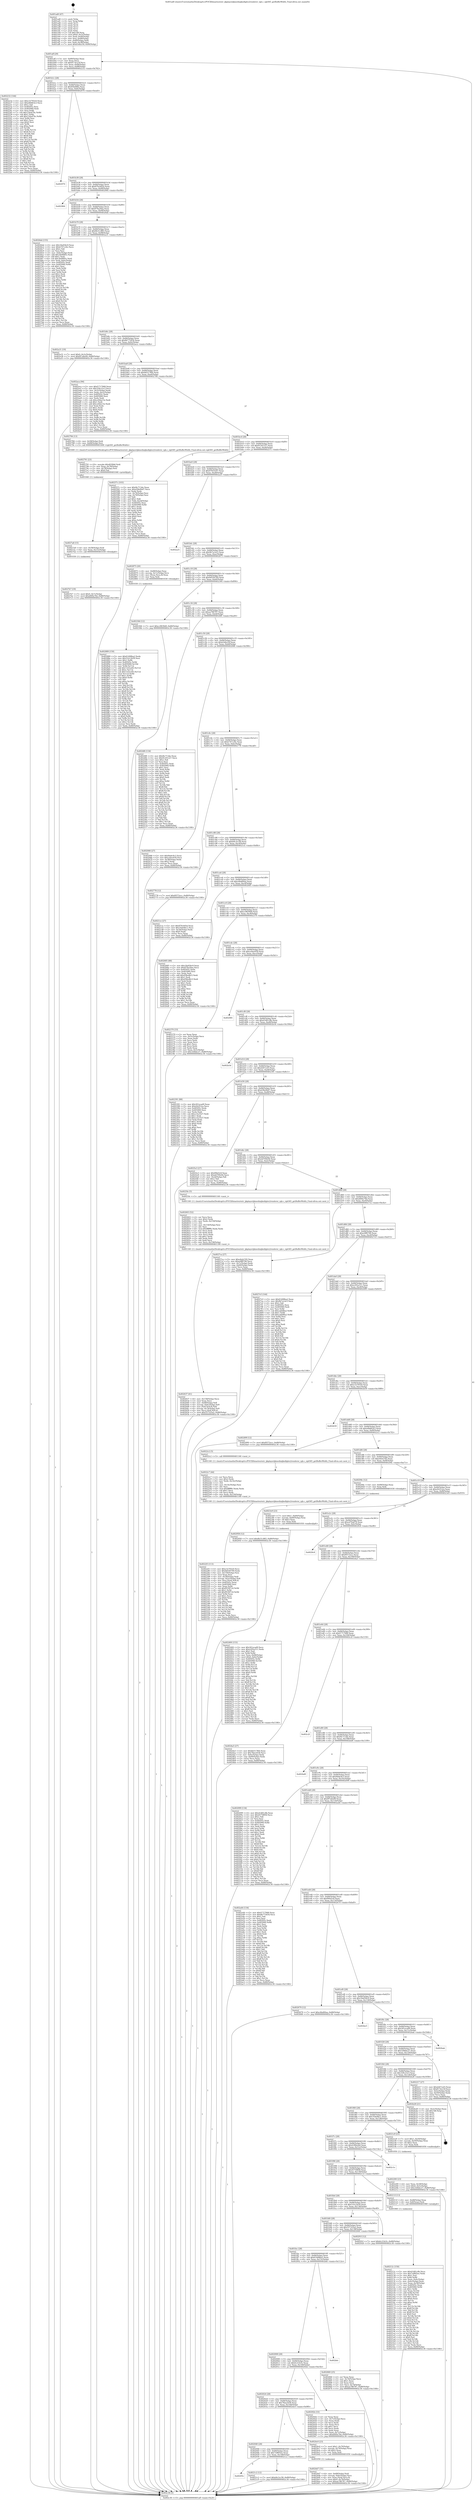 digraph "0x401ad0" {
  label = "0x401ad0 (/mnt/c/Users/mathe/Desktop/tcc/POCII/binaries/extr_ijkplayerijkmediaijksdlgles2renderer_rgb.c_rgb565_getBufferWidth_Final-ollvm.out::main(0))"
  labelloc = "t"
  node[shape=record]

  Entry [label="",width=0.3,height=0.3,shape=circle,fillcolor=black,style=filled]
  "0x401aff" [label="{
     0x401aff [29]\l
     | [instrs]\l
     &nbsp;&nbsp;0x401aff \<+3\>: mov -0x80(%rbp),%eax\l
     &nbsp;&nbsp;0x401b02 \<+2\>: mov %eax,%ecx\l
     &nbsp;&nbsp;0x401b04 \<+6\>: sub $0x817dc23f,%ecx\l
     &nbsp;&nbsp;0x401b0a \<+6\>: mov %eax,-0x84(%rbp)\l
     &nbsp;&nbsp;0x401b10 \<+6\>: mov %ecx,-0x88(%rbp)\l
     &nbsp;&nbsp;0x401b16 \<+6\>: je 0000000000402232 \<main+0x762\>\l
  }"]
  "0x402232" [label="{
     0x402232 [144]\l
     | [instrs]\l
     &nbsp;&nbsp;0x402232 \<+5\>: mov $0xe32765e0,%eax\l
     &nbsp;&nbsp;0x402237 \<+5\>: mov $0xe6b663e3,%ecx\l
     &nbsp;&nbsp;0x40223c \<+2\>: mov $0x1,%dl\l
     &nbsp;&nbsp;0x40223e \<+7\>: mov 0x40505c,%esi\l
     &nbsp;&nbsp;0x402245 \<+7\>: mov 0x405060,%edi\l
     &nbsp;&nbsp;0x40224c \<+3\>: mov %esi,%r8d\l
     &nbsp;&nbsp;0x40224f \<+7\>: sub $0x124a476c,%r8d\l
     &nbsp;&nbsp;0x402256 \<+4\>: sub $0x1,%r8d\l
     &nbsp;&nbsp;0x40225a \<+7\>: add $0x124a476c,%r8d\l
     &nbsp;&nbsp;0x402261 \<+4\>: imul %r8d,%esi\l
     &nbsp;&nbsp;0x402265 \<+3\>: and $0x1,%esi\l
     &nbsp;&nbsp;0x402268 \<+3\>: cmp $0x0,%esi\l
     &nbsp;&nbsp;0x40226b \<+4\>: sete %r9b\l
     &nbsp;&nbsp;0x40226f \<+3\>: cmp $0xa,%edi\l
     &nbsp;&nbsp;0x402272 \<+4\>: setl %r10b\l
     &nbsp;&nbsp;0x402276 \<+3\>: mov %r9b,%r11b\l
     &nbsp;&nbsp;0x402279 \<+4\>: xor $0xff,%r11b\l
     &nbsp;&nbsp;0x40227d \<+3\>: mov %r10b,%bl\l
     &nbsp;&nbsp;0x402280 \<+3\>: xor $0xff,%bl\l
     &nbsp;&nbsp;0x402283 \<+3\>: xor $0x1,%dl\l
     &nbsp;&nbsp;0x402286 \<+3\>: mov %r11b,%r14b\l
     &nbsp;&nbsp;0x402289 \<+4\>: and $0xff,%r14b\l
     &nbsp;&nbsp;0x40228d \<+3\>: and %dl,%r9b\l
     &nbsp;&nbsp;0x402290 \<+3\>: mov %bl,%r15b\l
     &nbsp;&nbsp;0x402293 \<+4\>: and $0xff,%r15b\l
     &nbsp;&nbsp;0x402297 \<+3\>: and %dl,%r10b\l
     &nbsp;&nbsp;0x40229a \<+3\>: or %r9b,%r14b\l
     &nbsp;&nbsp;0x40229d \<+3\>: or %r10b,%r15b\l
     &nbsp;&nbsp;0x4022a0 \<+3\>: xor %r15b,%r14b\l
     &nbsp;&nbsp;0x4022a3 \<+3\>: or %bl,%r11b\l
     &nbsp;&nbsp;0x4022a6 \<+4\>: xor $0xff,%r11b\l
     &nbsp;&nbsp;0x4022aa \<+3\>: or $0x1,%dl\l
     &nbsp;&nbsp;0x4022ad \<+3\>: and %dl,%r11b\l
     &nbsp;&nbsp;0x4022b0 \<+3\>: or %r11b,%r14b\l
     &nbsp;&nbsp;0x4022b3 \<+4\>: test $0x1,%r14b\l
     &nbsp;&nbsp;0x4022b7 \<+3\>: cmovne %ecx,%eax\l
     &nbsp;&nbsp;0x4022ba \<+3\>: mov %eax,-0x80(%rbp)\l
     &nbsp;&nbsp;0x4022bd \<+5\>: jmp 0000000000402c36 \<main+0x1166\>\l
  }"]
  "0x401b1c" [label="{
     0x401b1c [28]\l
     | [instrs]\l
     &nbsp;&nbsp;0x401b1c \<+5\>: jmp 0000000000401b21 \<main+0x51\>\l
     &nbsp;&nbsp;0x401b21 \<+6\>: mov -0x84(%rbp),%eax\l
     &nbsp;&nbsp;0x401b27 \<+5\>: sub $0x85fef68a,%eax\l
     &nbsp;&nbsp;0x401b2c \<+6\>: mov %eax,-0x8c(%rbp)\l
     &nbsp;&nbsp;0x401b32 \<+6\>: je 0000000000402970 \<main+0xea0\>\l
  }"]
  Exit [label="",width=0.3,height=0.3,shape=circle,fillcolor=black,style=filled,peripheries=2]
  "0x402970" [label="{
     0x402970\l
  }", style=dashed]
  "0x401b38" [label="{
     0x401b38 [28]\l
     | [instrs]\l
     &nbsp;&nbsp;0x401b38 \<+5\>: jmp 0000000000401b3d \<main+0x6d\>\l
     &nbsp;&nbsp;0x401b3d \<+6\>: mov -0x84(%rbp),%eax\l
     &nbsp;&nbsp;0x401b43 \<+5\>: sub $0x870cb92d,%eax\l
     &nbsp;&nbsp;0x401b48 \<+6\>: mov %eax,-0x90(%rbp)\l
     &nbsp;&nbsp;0x401b4e \<+6\>: je 0000000000402964 \<main+0xe94\>\l
  }"]
  "0x402958" [label="{
     0x402958 [12]\l
     | [instrs]\l
     &nbsp;&nbsp;0x402958 \<+7\>: movl $0x8b31c883,-0x80(%rbp)\l
     &nbsp;&nbsp;0x40295f \<+5\>: jmp 0000000000402c36 \<main+0x1166\>\l
  }"]
  "0x402964" [label="{
     0x402964\l
  }", style=dashed]
  "0x401b54" [label="{
     0x401b54 [28]\l
     | [instrs]\l
     &nbsp;&nbsp;0x401b54 \<+5\>: jmp 0000000000401b59 \<main+0x89\>\l
     &nbsp;&nbsp;0x401b59 \<+6\>: mov -0x84(%rbp),%eax\l
     &nbsp;&nbsp;0x401b5f \<+5\>: sub $0x879a29aa,%eax\l
     &nbsp;&nbsp;0x401b64 \<+6\>: mov %eax,-0x94(%rbp)\l
     &nbsp;&nbsp;0x401b6a \<+6\>: je 00000000004026dd \<main+0xc0d\>\l
  }"]
  "0x402889" [label="{
     0x402889 [150]\l
     | [instrs]\l
     &nbsp;&nbsp;0x402889 \<+5\>: mov $0x61408ba2,%edx\l
     &nbsp;&nbsp;0x40288e \<+5\>: mov $0x51b12b59,%esi\l
     &nbsp;&nbsp;0x402893 \<+3\>: mov $0x1,%r8b\l
     &nbsp;&nbsp;0x402896 \<+8\>: mov 0x40505c,%r9d\l
     &nbsp;&nbsp;0x40289e \<+8\>: mov 0x405060,%r10d\l
     &nbsp;&nbsp;0x4028a6 \<+3\>: mov %r9d,%r11d\l
     &nbsp;&nbsp;0x4028a9 \<+7\>: add $0x7c43ce83,%r11d\l
     &nbsp;&nbsp;0x4028b0 \<+4\>: sub $0x1,%r11d\l
     &nbsp;&nbsp;0x4028b4 \<+7\>: sub $0x7c43ce83,%r11d\l
     &nbsp;&nbsp;0x4028bb \<+4\>: imul %r11d,%r9d\l
     &nbsp;&nbsp;0x4028bf \<+4\>: and $0x1,%r9d\l
     &nbsp;&nbsp;0x4028c3 \<+4\>: cmp $0x0,%r9d\l
     &nbsp;&nbsp;0x4028c7 \<+3\>: sete %bl\l
     &nbsp;&nbsp;0x4028ca \<+4\>: cmp $0xa,%r10d\l
     &nbsp;&nbsp;0x4028ce \<+4\>: setl %r14b\l
     &nbsp;&nbsp;0x4028d2 \<+3\>: mov %bl,%r15b\l
     &nbsp;&nbsp;0x4028d5 \<+4\>: xor $0xff,%r15b\l
     &nbsp;&nbsp;0x4028d9 \<+3\>: mov %r14b,%r12b\l
     &nbsp;&nbsp;0x4028dc \<+4\>: xor $0xff,%r12b\l
     &nbsp;&nbsp;0x4028e0 \<+4\>: xor $0x0,%r8b\l
     &nbsp;&nbsp;0x4028e4 \<+3\>: mov %r15b,%r13b\l
     &nbsp;&nbsp;0x4028e7 \<+4\>: and $0x0,%r13b\l
     &nbsp;&nbsp;0x4028eb \<+3\>: and %r8b,%bl\l
     &nbsp;&nbsp;0x4028ee \<+3\>: mov %r12b,%al\l
     &nbsp;&nbsp;0x4028f1 \<+2\>: and $0x0,%al\l
     &nbsp;&nbsp;0x4028f3 \<+3\>: and %r8b,%r14b\l
     &nbsp;&nbsp;0x4028f6 \<+3\>: or %bl,%r13b\l
     &nbsp;&nbsp;0x4028f9 \<+3\>: or %r14b,%al\l
     &nbsp;&nbsp;0x4028fc \<+3\>: xor %al,%r13b\l
     &nbsp;&nbsp;0x4028ff \<+3\>: or %r12b,%r15b\l
     &nbsp;&nbsp;0x402902 \<+4\>: xor $0xff,%r15b\l
     &nbsp;&nbsp;0x402906 \<+4\>: or $0x0,%r8b\l
     &nbsp;&nbsp;0x40290a \<+3\>: and %r8b,%r15b\l
     &nbsp;&nbsp;0x40290d \<+3\>: or %r15b,%r13b\l
     &nbsp;&nbsp;0x402910 \<+4\>: test $0x1,%r13b\l
     &nbsp;&nbsp;0x402914 \<+3\>: cmovne %esi,%edx\l
     &nbsp;&nbsp;0x402917 \<+3\>: mov %edx,-0x80(%rbp)\l
     &nbsp;&nbsp;0x40291a \<+5\>: jmp 0000000000402c36 \<main+0x1166\>\l
  }"]
  "0x4026dd" [label="{
     0x4026dd [155]\l
     | [instrs]\l
     &nbsp;&nbsp;0x4026dd \<+5\>: mov $0x18a056c9,%eax\l
     &nbsp;&nbsp;0x4026e2 \<+5\>: mov $0xb747c24c,%ecx\l
     &nbsp;&nbsp;0x4026e7 \<+2\>: mov $0x1,%dl\l
     &nbsp;&nbsp;0x4026e9 \<+2\>: xor %esi,%esi\l
     &nbsp;&nbsp;0x4026eb \<+3\>: mov -0x6c(%rbp),%edi\l
     &nbsp;&nbsp;0x4026ee \<+6\>: add $0x3fe6685c,%edi\l
     &nbsp;&nbsp;0x4026f4 \<+3\>: add $0x1,%edi\l
     &nbsp;&nbsp;0x4026f7 \<+6\>: sub $0x3fe6685c,%edi\l
     &nbsp;&nbsp;0x4026fd \<+3\>: mov %edi,-0x6c(%rbp)\l
     &nbsp;&nbsp;0x402700 \<+7\>: mov 0x40505c,%edi\l
     &nbsp;&nbsp;0x402707 \<+8\>: mov 0x405060,%r8d\l
     &nbsp;&nbsp;0x40270f \<+3\>: sub $0x1,%esi\l
     &nbsp;&nbsp;0x402712 \<+3\>: mov %edi,%r9d\l
     &nbsp;&nbsp;0x402715 \<+3\>: add %esi,%r9d\l
     &nbsp;&nbsp;0x402718 \<+4\>: imul %r9d,%edi\l
     &nbsp;&nbsp;0x40271c \<+3\>: and $0x1,%edi\l
     &nbsp;&nbsp;0x40271f \<+3\>: cmp $0x0,%edi\l
     &nbsp;&nbsp;0x402722 \<+4\>: sete %r10b\l
     &nbsp;&nbsp;0x402726 \<+4\>: cmp $0xa,%r8d\l
     &nbsp;&nbsp;0x40272a \<+4\>: setl %r11b\l
     &nbsp;&nbsp;0x40272e \<+3\>: mov %r10b,%bl\l
     &nbsp;&nbsp;0x402731 \<+3\>: xor $0xff,%bl\l
     &nbsp;&nbsp;0x402734 \<+3\>: mov %r11b,%r14b\l
     &nbsp;&nbsp;0x402737 \<+4\>: xor $0xff,%r14b\l
     &nbsp;&nbsp;0x40273b \<+3\>: xor $0x0,%dl\l
     &nbsp;&nbsp;0x40273e \<+3\>: mov %bl,%r15b\l
     &nbsp;&nbsp;0x402741 \<+4\>: and $0x0,%r15b\l
     &nbsp;&nbsp;0x402745 \<+3\>: and %dl,%r10b\l
     &nbsp;&nbsp;0x402748 \<+3\>: mov %r14b,%r12b\l
     &nbsp;&nbsp;0x40274b \<+4\>: and $0x0,%r12b\l
     &nbsp;&nbsp;0x40274f \<+3\>: and %dl,%r11b\l
     &nbsp;&nbsp;0x402752 \<+3\>: or %r10b,%r15b\l
     &nbsp;&nbsp;0x402755 \<+3\>: or %r11b,%r12b\l
     &nbsp;&nbsp;0x402758 \<+3\>: xor %r12b,%r15b\l
     &nbsp;&nbsp;0x40275b \<+3\>: or %r14b,%bl\l
     &nbsp;&nbsp;0x40275e \<+3\>: xor $0xff,%bl\l
     &nbsp;&nbsp;0x402761 \<+3\>: or $0x0,%dl\l
     &nbsp;&nbsp;0x402764 \<+2\>: and %dl,%bl\l
     &nbsp;&nbsp;0x402766 \<+3\>: or %bl,%r15b\l
     &nbsp;&nbsp;0x402769 \<+4\>: test $0x1,%r15b\l
     &nbsp;&nbsp;0x40276d \<+3\>: cmovne %ecx,%eax\l
     &nbsp;&nbsp;0x402770 \<+3\>: mov %eax,-0x80(%rbp)\l
     &nbsp;&nbsp;0x402773 \<+5\>: jmp 0000000000402c36 \<main+0x1166\>\l
  }"]
  "0x401b70" [label="{
     0x401b70 [28]\l
     | [instrs]\l
     &nbsp;&nbsp;0x401b70 \<+5\>: jmp 0000000000401b75 \<main+0xa5\>\l
     &nbsp;&nbsp;0x401b75 \<+6\>: mov -0x84(%rbp),%eax\l
     &nbsp;&nbsp;0x401b7b \<+5\>: sub $0x8b31c883,%eax\l
     &nbsp;&nbsp;0x401b80 \<+6\>: mov %eax,-0x98(%rbp)\l
     &nbsp;&nbsp;0x401b86 \<+6\>: je 0000000000402a31 \<main+0xf61\>\l
  }"]
  "0x4027b7" [label="{
     0x4027b7 [19]\l
     | [instrs]\l
     &nbsp;&nbsp;0x4027b7 \<+7\>: movl $0x0,-0x7c(%rbp)\l
     &nbsp;&nbsp;0x4027be \<+7\>: movl $0xdf49a76d,-0x80(%rbp)\l
     &nbsp;&nbsp;0x4027c5 \<+5\>: jmp 0000000000402c36 \<main+0x1166\>\l
  }"]
  "0x402a31" [label="{
     0x402a31 [19]\l
     | [instrs]\l
     &nbsp;&nbsp;0x402a31 \<+7\>: movl $0x0,-0x3c(%rbp)\l
     &nbsp;&nbsp;0x402a38 \<+7\>: movl $0xf97a6e09,-0x80(%rbp)\l
     &nbsp;&nbsp;0x402a3f \<+5\>: jmp 0000000000402c36 \<main+0x1166\>\l
  }"]
  "0x401b8c" [label="{
     0x401b8c [28]\l
     | [instrs]\l
     &nbsp;&nbsp;0x401b8c \<+5\>: jmp 0000000000401b91 \<main+0xc1\>\l
     &nbsp;&nbsp;0x401b91 \<+6\>: mov -0x84(%rbp),%eax\l
     &nbsp;&nbsp;0x401b97 \<+5\>: sub $0x8b775454,%eax\l
     &nbsp;&nbsp;0x401b9c \<+6\>: mov %eax,-0x9c(%rbp)\l
     &nbsp;&nbsp;0x401ba2 \<+6\>: je 0000000000402aca \<main+0xffa\>\l
  }"]
  "0x4027a8" [label="{
     0x4027a8 [15]\l
     | [instrs]\l
     &nbsp;&nbsp;0x4027a8 \<+4\>: mov -0x58(%rbp),%rdi\l
     &nbsp;&nbsp;0x4027ac \<+6\>: mov %eax,-0x15c(%rbp)\l
     &nbsp;&nbsp;0x4027b2 \<+5\>: call 0000000000401030 \<free@plt\>\l
     | [calls]\l
     &nbsp;&nbsp;0x401030 \{1\} (unknown)\l
  }"]
  "0x402aca" [label="{
     0x402aca [94]\l
     | [instrs]\l
     &nbsp;&nbsp;0x402aca \<+5\>: mov $0xf1717068,%eax\l
     &nbsp;&nbsp;0x402acf \<+5\>: mov $0x329c23c3,%ecx\l
     &nbsp;&nbsp;0x402ad4 \<+3\>: mov -0x3c(%rbp),%edx\l
     &nbsp;&nbsp;0x402ad7 \<+3\>: mov %edx,-0x2c(%rbp)\l
     &nbsp;&nbsp;0x402ada \<+7\>: mov 0x40505c,%edx\l
     &nbsp;&nbsp;0x402ae1 \<+7\>: mov 0x405060,%esi\l
     &nbsp;&nbsp;0x402ae8 \<+2\>: mov %edx,%edi\l
     &nbsp;&nbsp;0x402aea \<+6\>: sub $0xce9da13e,%edi\l
     &nbsp;&nbsp;0x402af0 \<+3\>: sub $0x1,%edi\l
     &nbsp;&nbsp;0x402af3 \<+6\>: add $0xce9da13e,%edi\l
     &nbsp;&nbsp;0x402af9 \<+3\>: imul %edi,%edx\l
     &nbsp;&nbsp;0x402afc \<+3\>: and $0x1,%edx\l
     &nbsp;&nbsp;0x402aff \<+3\>: cmp $0x0,%edx\l
     &nbsp;&nbsp;0x402b02 \<+4\>: sete %r8b\l
     &nbsp;&nbsp;0x402b06 \<+3\>: cmp $0xa,%esi\l
     &nbsp;&nbsp;0x402b09 \<+4\>: setl %r9b\l
     &nbsp;&nbsp;0x402b0d \<+3\>: mov %r8b,%r10b\l
     &nbsp;&nbsp;0x402b10 \<+3\>: and %r9b,%r10b\l
     &nbsp;&nbsp;0x402b13 \<+3\>: xor %r9b,%r8b\l
     &nbsp;&nbsp;0x402b16 \<+3\>: or %r8b,%r10b\l
     &nbsp;&nbsp;0x402b19 \<+4\>: test $0x1,%r10b\l
     &nbsp;&nbsp;0x402b1d \<+3\>: cmovne %ecx,%eax\l
     &nbsp;&nbsp;0x402b20 \<+3\>: mov %eax,-0x80(%rbp)\l
     &nbsp;&nbsp;0x402b23 \<+5\>: jmp 0000000000402c36 \<main+0x1166\>\l
  }"]
  "0x401ba8" [label="{
     0x401ba8 [28]\l
     | [instrs]\l
     &nbsp;&nbsp;0x401ba8 \<+5\>: jmp 0000000000401bad \<main+0xdd\>\l
     &nbsp;&nbsp;0x401bad \<+6\>: mov -0x84(%rbp),%eax\l
     &nbsp;&nbsp;0x401bb3 \<+5\>: sub $0x8d317f64,%eax\l
     &nbsp;&nbsp;0x401bb8 \<+6\>: mov %eax,-0xa0(%rbp)\l
     &nbsp;&nbsp;0x401bbe \<+6\>: je 0000000000402784 \<main+0xcb4\>\l
  }"]
  "0x402791" [label="{
     0x402791 [23]\l
     | [instrs]\l
     &nbsp;&nbsp;0x402791 \<+10\>: movabs $0x4030b6,%rdi\l
     &nbsp;&nbsp;0x40279b \<+3\>: mov %eax,-0x78(%rbp)\l
     &nbsp;&nbsp;0x40279e \<+3\>: mov -0x78(%rbp),%esi\l
     &nbsp;&nbsp;0x4027a1 \<+2\>: mov $0x0,%al\l
     &nbsp;&nbsp;0x4027a3 \<+5\>: call 0000000000401040 \<printf@plt\>\l
     | [calls]\l
     &nbsp;&nbsp;0x401040 \{1\} (unknown)\l
  }"]
  "0x402784" [label="{
     0x402784 [13]\l
     | [instrs]\l
     &nbsp;&nbsp;0x402784 \<+4\>: mov -0x58(%rbp),%rdi\l
     &nbsp;&nbsp;0x402788 \<+4\>: mov -0x68(%rbp),%rsi\l
     &nbsp;&nbsp;0x40278c \<+5\>: call 0000000000401600 \<rgb565_getBufferWidth\>\l
     | [calls]\l
     &nbsp;&nbsp;0x401600 \{1\} (/mnt/c/Users/mathe/Desktop/tcc/POCII/binaries/extr_ijkplayerijkmediaijksdlgles2renderer_rgb.c_rgb565_getBufferWidth_Final-ollvm.out::rgb565_getBufferWidth)\l
  }"]
  "0x401bc4" [label="{
     0x401bc4 [28]\l
     | [instrs]\l
     &nbsp;&nbsp;0x401bc4 \<+5\>: jmp 0000000000401bc9 \<main+0xf9\>\l
     &nbsp;&nbsp;0x401bc9 \<+6\>: mov -0x84(%rbp),%eax\l
     &nbsp;&nbsp;0x401bcf \<+5\>: sub $0x91201227,%eax\l
     &nbsp;&nbsp;0x401bd4 \<+6\>: mov %eax,-0xa4(%rbp)\l
     &nbsp;&nbsp;0x401bda \<+6\>: je 000000000040257c \<main+0xaac\>\l
  }"]
  "0x402637" [label="{
     0x402637 [41]\l
     | [instrs]\l
     &nbsp;&nbsp;0x402637 \<+6\>: mov -0x158(%rbp),%ecx\l
     &nbsp;&nbsp;0x40263d \<+3\>: imul %eax,%ecx\l
     &nbsp;&nbsp;0x402640 \<+4\>: mov -0x68(%rbp),%r8\l
     &nbsp;&nbsp;0x402644 \<+4\>: movslq -0x6c(%rbp),%r9\l
     &nbsp;&nbsp;0x402648 \<+4\>: mov (%r8,%r9,8),%r8\l
     &nbsp;&nbsp;0x40264c \<+4\>: movslq -0x74(%rbp),%r9\l
     &nbsp;&nbsp;0x402650 \<+4\>: mov %ecx,(%r8,%r9,4)\l
     &nbsp;&nbsp;0x402654 \<+7\>: movl $0x557325a2,-0x80(%rbp)\l
     &nbsp;&nbsp;0x40265b \<+5\>: jmp 0000000000402c36 \<main+0x1166\>\l
  }"]
  "0x40257c" [label="{
     0x40257c [103]\l
     | [instrs]\l
     &nbsp;&nbsp;0x40257c \<+5\>: mov $0xf4c713de,%eax\l
     &nbsp;&nbsp;0x402581 \<+5\>: mov $0xd38e0b47,%ecx\l
     &nbsp;&nbsp;0x402586 \<+2\>: xor %edx,%edx\l
     &nbsp;&nbsp;0x402588 \<+3\>: mov -0x74(%rbp),%esi\l
     &nbsp;&nbsp;0x40258b \<+3\>: cmp -0x70(%rbp),%esi\l
     &nbsp;&nbsp;0x40258e \<+4\>: setl %dil\l
     &nbsp;&nbsp;0x402592 \<+4\>: and $0x1,%dil\l
     &nbsp;&nbsp;0x402596 \<+4\>: mov %dil,-0x2d(%rbp)\l
     &nbsp;&nbsp;0x40259a \<+7\>: mov 0x40505c,%esi\l
     &nbsp;&nbsp;0x4025a1 \<+8\>: mov 0x405060,%r8d\l
     &nbsp;&nbsp;0x4025a9 \<+3\>: sub $0x1,%edx\l
     &nbsp;&nbsp;0x4025ac \<+3\>: mov %esi,%r9d\l
     &nbsp;&nbsp;0x4025af \<+3\>: add %edx,%r9d\l
     &nbsp;&nbsp;0x4025b2 \<+4\>: imul %r9d,%esi\l
     &nbsp;&nbsp;0x4025b6 \<+3\>: and $0x1,%esi\l
     &nbsp;&nbsp;0x4025b9 \<+3\>: cmp $0x0,%esi\l
     &nbsp;&nbsp;0x4025bc \<+4\>: sete %dil\l
     &nbsp;&nbsp;0x4025c0 \<+4\>: cmp $0xa,%r8d\l
     &nbsp;&nbsp;0x4025c4 \<+4\>: setl %r10b\l
     &nbsp;&nbsp;0x4025c8 \<+3\>: mov %dil,%r11b\l
     &nbsp;&nbsp;0x4025cb \<+3\>: and %r10b,%r11b\l
     &nbsp;&nbsp;0x4025ce \<+3\>: xor %r10b,%dil\l
     &nbsp;&nbsp;0x4025d1 \<+3\>: or %dil,%r11b\l
     &nbsp;&nbsp;0x4025d4 \<+4\>: test $0x1,%r11b\l
     &nbsp;&nbsp;0x4025d8 \<+3\>: cmovne %ecx,%eax\l
     &nbsp;&nbsp;0x4025db \<+3\>: mov %eax,-0x80(%rbp)\l
     &nbsp;&nbsp;0x4025de \<+5\>: jmp 0000000000402c36 \<main+0x1166\>\l
  }"]
  "0x401be0" [label="{
     0x401be0 [28]\l
     | [instrs]\l
     &nbsp;&nbsp;0x401be0 \<+5\>: jmp 0000000000401be5 \<main+0x115\>\l
     &nbsp;&nbsp;0x401be5 \<+6\>: mov -0x84(%rbp),%eax\l
     &nbsp;&nbsp;0x401beb \<+5\>: sub $0x97655e07,%eax\l
     &nbsp;&nbsp;0x401bf0 \<+6\>: mov %eax,-0xa8(%rbp)\l
     &nbsp;&nbsp;0x401bf6 \<+6\>: je 0000000000402a25 \<main+0xf55\>\l
  }"]
  "0x402603" [label="{
     0x402603 [52]\l
     | [instrs]\l
     &nbsp;&nbsp;0x402603 \<+2\>: xor %ecx,%ecx\l
     &nbsp;&nbsp;0x402605 \<+5\>: mov $0x2,%edx\l
     &nbsp;&nbsp;0x40260a \<+6\>: mov %edx,-0x154(%rbp)\l
     &nbsp;&nbsp;0x402610 \<+1\>: cltd\l
     &nbsp;&nbsp;0x402611 \<+6\>: mov -0x154(%rbp),%esi\l
     &nbsp;&nbsp;0x402617 \<+2\>: idiv %esi\l
     &nbsp;&nbsp;0x402619 \<+6\>: imul $0xfffffffe,%edx,%edx\l
     &nbsp;&nbsp;0x40261f \<+2\>: mov %ecx,%edi\l
     &nbsp;&nbsp;0x402621 \<+2\>: sub %edx,%edi\l
     &nbsp;&nbsp;0x402623 \<+2\>: mov %ecx,%edx\l
     &nbsp;&nbsp;0x402625 \<+3\>: sub $0x1,%edx\l
     &nbsp;&nbsp;0x402628 \<+2\>: add %edx,%edi\l
     &nbsp;&nbsp;0x40262a \<+2\>: sub %edi,%ecx\l
     &nbsp;&nbsp;0x40262c \<+6\>: mov %ecx,-0x158(%rbp)\l
     &nbsp;&nbsp;0x402632 \<+5\>: call 0000000000401160 \<next_i\>\l
     | [calls]\l
     &nbsp;&nbsp;0x401160 \{1\} (/mnt/c/Users/mathe/Desktop/tcc/POCII/binaries/extr_ijkplayerijkmediaijksdlgles2renderer_rgb.c_rgb565_getBufferWidth_Final-ollvm.out::next_i)\l
  }"]
  "0x402a25" [label="{
     0x402a25\l
  }", style=dashed]
  "0x401bfc" [label="{
     0x401bfc [28]\l
     | [instrs]\l
     &nbsp;&nbsp;0x401bfc \<+5\>: jmp 0000000000401c01 \<main+0x131\>\l
     &nbsp;&nbsp;0x401c01 \<+6\>: mov -0x84(%rbp),%eax\l
     &nbsp;&nbsp;0x401c07 \<+5\>: sub $0x9b7a1dc5,%eax\l
     &nbsp;&nbsp;0x401c0c \<+6\>: mov %eax,-0xac(%rbp)\l
     &nbsp;&nbsp;0x401c12 \<+6\>: je 0000000000402875 \<main+0xda5\>\l
  }"]
  "0x4024d7" [label="{
     0x4024d7 [31]\l
     | [instrs]\l
     &nbsp;&nbsp;0x4024d7 \<+4\>: mov -0x68(%rbp),%rdi\l
     &nbsp;&nbsp;0x4024db \<+4\>: movslq -0x6c(%rbp),%rcx\l
     &nbsp;&nbsp;0x4024df \<+4\>: mov %rax,(%rdi,%rcx,8)\l
     &nbsp;&nbsp;0x4024e3 \<+7\>: movl $0x0,-0x74(%rbp)\l
     &nbsp;&nbsp;0x4024ea \<+7\>: movl $0xaa786787,-0x80(%rbp)\l
     &nbsp;&nbsp;0x4024f1 \<+5\>: jmp 0000000000402c36 \<main+0x1166\>\l
  }"]
  "0x402875" [label="{
     0x402875 [20]\l
     | [instrs]\l
     &nbsp;&nbsp;0x402875 \<+4\>: mov -0x68(%rbp),%rax\l
     &nbsp;&nbsp;0x402879 \<+4\>: movslq -0x7c(%rbp),%rcx\l
     &nbsp;&nbsp;0x40287d \<+4\>: mov (%rax,%rcx,8),%rax\l
     &nbsp;&nbsp;0x402881 \<+3\>: mov %rax,%rdi\l
     &nbsp;&nbsp;0x402884 \<+5\>: call 0000000000401030 \<free@plt\>\l
     | [calls]\l
     &nbsp;&nbsp;0x401030 \{1\} (unknown)\l
  }"]
  "0x401c18" [label="{
     0x401c18 [28]\l
     | [instrs]\l
     &nbsp;&nbsp;0x401c18 \<+5\>: jmp 0000000000401c1d \<main+0x14d\>\l
     &nbsp;&nbsp;0x401c1d \<+6\>: mov -0x84(%rbp),%eax\l
     &nbsp;&nbsp;0x401c23 \<+5\>: sub $0x9d556769,%eax\l
     &nbsp;&nbsp;0x401c28 \<+6\>: mov %eax,-0xb0(%rbp)\l
     &nbsp;&nbsp;0x401c2e \<+6\>: je 0000000000402364 \<main+0x894\>\l
  }"]
  "0x402400" [label="{
     0x402400 [153]\l
     | [instrs]\l
     &nbsp;&nbsp;0x402400 \<+5\>: mov $0x261ecad9,%ecx\l
     &nbsp;&nbsp;0x402405 \<+5\>: mov $0xe295a311,%edx\l
     &nbsp;&nbsp;0x40240a \<+3\>: mov $0x1,%sil\l
     &nbsp;&nbsp;0x40240d \<+3\>: xor %r8d,%r8d\l
     &nbsp;&nbsp;0x402410 \<+4\>: mov %rax,-0x68(%rbp)\l
     &nbsp;&nbsp;0x402414 \<+7\>: movl $0x0,-0x6c(%rbp)\l
     &nbsp;&nbsp;0x40241b \<+8\>: mov 0x40505c,%r9d\l
     &nbsp;&nbsp;0x402423 \<+8\>: mov 0x405060,%r10d\l
     &nbsp;&nbsp;0x40242b \<+4\>: sub $0x1,%r8d\l
     &nbsp;&nbsp;0x40242f \<+3\>: mov %r9d,%r11d\l
     &nbsp;&nbsp;0x402432 \<+3\>: add %r8d,%r11d\l
     &nbsp;&nbsp;0x402435 \<+4\>: imul %r11d,%r9d\l
     &nbsp;&nbsp;0x402439 \<+4\>: and $0x1,%r9d\l
     &nbsp;&nbsp;0x40243d \<+4\>: cmp $0x0,%r9d\l
     &nbsp;&nbsp;0x402441 \<+3\>: sete %bl\l
     &nbsp;&nbsp;0x402444 \<+4\>: cmp $0xa,%r10d\l
     &nbsp;&nbsp;0x402448 \<+4\>: setl %r14b\l
     &nbsp;&nbsp;0x40244c \<+3\>: mov %bl,%r15b\l
     &nbsp;&nbsp;0x40244f \<+4\>: xor $0xff,%r15b\l
     &nbsp;&nbsp;0x402453 \<+3\>: mov %r14b,%r12b\l
     &nbsp;&nbsp;0x402456 \<+4\>: xor $0xff,%r12b\l
     &nbsp;&nbsp;0x40245a \<+4\>: xor $0x1,%sil\l
     &nbsp;&nbsp;0x40245e \<+3\>: mov %r15b,%r13b\l
     &nbsp;&nbsp;0x402461 \<+4\>: and $0xff,%r13b\l
     &nbsp;&nbsp;0x402465 \<+3\>: and %sil,%bl\l
     &nbsp;&nbsp;0x402468 \<+3\>: mov %r12b,%al\l
     &nbsp;&nbsp;0x40246b \<+2\>: and $0xff,%al\l
     &nbsp;&nbsp;0x40246d \<+3\>: and %sil,%r14b\l
     &nbsp;&nbsp;0x402470 \<+3\>: or %bl,%r13b\l
     &nbsp;&nbsp;0x402473 \<+3\>: or %r14b,%al\l
     &nbsp;&nbsp;0x402476 \<+3\>: xor %al,%r13b\l
     &nbsp;&nbsp;0x402479 \<+3\>: or %r12b,%r15b\l
     &nbsp;&nbsp;0x40247c \<+4\>: xor $0xff,%r15b\l
     &nbsp;&nbsp;0x402480 \<+4\>: or $0x1,%sil\l
     &nbsp;&nbsp;0x402484 \<+3\>: and %sil,%r15b\l
     &nbsp;&nbsp;0x402487 \<+3\>: or %r15b,%r13b\l
     &nbsp;&nbsp;0x40248a \<+4\>: test $0x1,%r13b\l
     &nbsp;&nbsp;0x40248e \<+3\>: cmovne %edx,%ecx\l
     &nbsp;&nbsp;0x402491 \<+3\>: mov %ecx,-0x80(%rbp)\l
     &nbsp;&nbsp;0x402494 \<+5\>: jmp 0000000000402c36 \<main+0x1166\>\l
  }"]
  "0x402364" [label="{
     0x402364 [12]\l
     | [instrs]\l
     &nbsp;&nbsp;0x402364 \<+7\>: movl $0xcc9839d9,-0x80(%rbp)\l
     &nbsp;&nbsp;0x40236b \<+5\>: jmp 0000000000402c36 \<main+0x1166\>\l
  }"]
  "0x401c34" [label="{
     0x401c34 [28]\l
     | [instrs]\l
     &nbsp;&nbsp;0x401c34 \<+5\>: jmp 0000000000401c39 \<main+0x169\>\l
     &nbsp;&nbsp;0x401c39 \<+6\>: mov -0x84(%rbp),%eax\l
     &nbsp;&nbsp;0x401c3f \<+5\>: sub $0xaa786787,%eax\l
     &nbsp;&nbsp;0x401c44 \<+6\>: mov %eax,-0xb4(%rbp)\l
     &nbsp;&nbsp;0x401c4a \<+6\>: je 00000000004024f6 \<main+0xa26\>\l
  }"]
  "0x4022f3" [label="{
     0x4022f3 [113]\l
     | [instrs]\l
     &nbsp;&nbsp;0x4022f3 \<+5\>: mov $0xe32765e0,%ecx\l
     &nbsp;&nbsp;0x4022f8 \<+5\>: mov $0x9d556769,%edx\l
     &nbsp;&nbsp;0x4022fd \<+6\>: mov -0x150(%rbp),%esi\l
     &nbsp;&nbsp;0x402303 \<+3\>: imul %eax,%esi\l
     &nbsp;&nbsp;0x402306 \<+4\>: mov -0x58(%rbp),%rdi\l
     &nbsp;&nbsp;0x40230a \<+4\>: movslq -0x5c(%rbp),%r8\l
     &nbsp;&nbsp;0x40230e \<+4\>: mov %esi,(%rdi,%r8,4)\l
     &nbsp;&nbsp;0x402312 \<+7\>: mov 0x40505c,%eax\l
     &nbsp;&nbsp;0x402319 \<+7\>: mov 0x405060,%esi\l
     &nbsp;&nbsp;0x402320 \<+3\>: mov %eax,%r9d\l
     &nbsp;&nbsp;0x402323 \<+7\>: sub $0xf91907c6,%r9d\l
     &nbsp;&nbsp;0x40232a \<+4\>: sub $0x1,%r9d\l
     &nbsp;&nbsp;0x40232e \<+7\>: add $0xf91907c6,%r9d\l
     &nbsp;&nbsp;0x402335 \<+4\>: imul %r9d,%eax\l
     &nbsp;&nbsp;0x402339 \<+3\>: and $0x1,%eax\l
     &nbsp;&nbsp;0x40233c \<+3\>: cmp $0x0,%eax\l
     &nbsp;&nbsp;0x40233f \<+4\>: sete %r10b\l
     &nbsp;&nbsp;0x402343 \<+3\>: cmp $0xa,%esi\l
     &nbsp;&nbsp;0x402346 \<+4\>: setl %r11b\l
     &nbsp;&nbsp;0x40234a \<+3\>: mov %r10b,%bl\l
     &nbsp;&nbsp;0x40234d \<+3\>: and %r11b,%bl\l
     &nbsp;&nbsp;0x402350 \<+3\>: xor %r11b,%r10b\l
     &nbsp;&nbsp;0x402353 \<+3\>: or %r10b,%bl\l
     &nbsp;&nbsp;0x402356 \<+3\>: test $0x1,%bl\l
     &nbsp;&nbsp;0x402359 \<+3\>: cmovne %edx,%ecx\l
     &nbsp;&nbsp;0x40235c \<+3\>: mov %ecx,-0x80(%rbp)\l
     &nbsp;&nbsp;0x40235f \<+5\>: jmp 0000000000402c36 \<main+0x1166\>\l
  }"]
  "0x4024f6" [label="{
     0x4024f6 [134]\l
     | [instrs]\l
     &nbsp;&nbsp;0x4024f6 \<+5\>: mov $0xf4c713de,%eax\l
     &nbsp;&nbsp;0x4024fb \<+5\>: mov $0x91201227,%ecx\l
     &nbsp;&nbsp;0x402500 \<+2\>: mov $0x1,%dl\l
     &nbsp;&nbsp;0x402502 \<+2\>: xor %esi,%esi\l
     &nbsp;&nbsp;0x402504 \<+7\>: mov 0x40505c,%edi\l
     &nbsp;&nbsp;0x40250b \<+8\>: mov 0x405060,%r8d\l
     &nbsp;&nbsp;0x402513 \<+3\>: sub $0x1,%esi\l
     &nbsp;&nbsp;0x402516 \<+3\>: mov %edi,%r9d\l
     &nbsp;&nbsp;0x402519 \<+3\>: add %esi,%r9d\l
     &nbsp;&nbsp;0x40251c \<+4\>: imul %r9d,%edi\l
     &nbsp;&nbsp;0x402520 \<+3\>: and $0x1,%edi\l
     &nbsp;&nbsp;0x402523 \<+3\>: cmp $0x0,%edi\l
     &nbsp;&nbsp;0x402526 \<+4\>: sete %r10b\l
     &nbsp;&nbsp;0x40252a \<+4\>: cmp $0xa,%r8d\l
     &nbsp;&nbsp;0x40252e \<+4\>: setl %r11b\l
     &nbsp;&nbsp;0x402532 \<+3\>: mov %r10b,%bl\l
     &nbsp;&nbsp;0x402535 \<+3\>: xor $0xff,%bl\l
     &nbsp;&nbsp;0x402538 \<+3\>: mov %r11b,%r14b\l
     &nbsp;&nbsp;0x40253b \<+4\>: xor $0xff,%r14b\l
     &nbsp;&nbsp;0x40253f \<+3\>: xor $0x1,%dl\l
     &nbsp;&nbsp;0x402542 \<+3\>: mov %bl,%r15b\l
     &nbsp;&nbsp;0x402545 \<+4\>: and $0xff,%r15b\l
     &nbsp;&nbsp;0x402549 \<+3\>: and %dl,%r10b\l
     &nbsp;&nbsp;0x40254c \<+3\>: mov %r14b,%r12b\l
     &nbsp;&nbsp;0x40254f \<+4\>: and $0xff,%r12b\l
     &nbsp;&nbsp;0x402553 \<+3\>: and %dl,%r11b\l
     &nbsp;&nbsp;0x402556 \<+3\>: or %r10b,%r15b\l
     &nbsp;&nbsp;0x402559 \<+3\>: or %r11b,%r12b\l
     &nbsp;&nbsp;0x40255c \<+3\>: xor %r12b,%r15b\l
     &nbsp;&nbsp;0x40255f \<+3\>: or %r14b,%bl\l
     &nbsp;&nbsp;0x402562 \<+3\>: xor $0xff,%bl\l
     &nbsp;&nbsp;0x402565 \<+3\>: or $0x1,%dl\l
     &nbsp;&nbsp;0x402568 \<+2\>: and %dl,%bl\l
     &nbsp;&nbsp;0x40256a \<+3\>: or %bl,%r15b\l
     &nbsp;&nbsp;0x40256d \<+4\>: test $0x1,%r15b\l
     &nbsp;&nbsp;0x402571 \<+3\>: cmovne %ecx,%eax\l
     &nbsp;&nbsp;0x402574 \<+3\>: mov %eax,-0x80(%rbp)\l
     &nbsp;&nbsp;0x402577 \<+5\>: jmp 0000000000402c36 \<main+0x1166\>\l
  }"]
  "0x401c50" [label="{
     0x401c50 [28]\l
     | [instrs]\l
     &nbsp;&nbsp;0x401c50 \<+5\>: jmp 0000000000401c55 \<main+0x185\>\l
     &nbsp;&nbsp;0x401c55 \<+6\>: mov -0x84(%rbp),%eax\l
     &nbsp;&nbsp;0x401c5b \<+5\>: sub $0xb5dfa10f,%eax\l
     &nbsp;&nbsp;0x401c60 \<+6\>: mov %eax,-0xb8(%rbp)\l
     &nbsp;&nbsp;0x401c66 \<+6\>: je 0000000000402066 \<main+0x596\>\l
  }"]
  "0x4022c7" [label="{
     0x4022c7 [44]\l
     | [instrs]\l
     &nbsp;&nbsp;0x4022c7 \<+2\>: xor %ecx,%ecx\l
     &nbsp;&nbsp;0x4022c9 \<+5\>: mov $0x2,%edx\l
     &nbsp;&nbsp;0x4022ce \<+6\>: mov %edx,-0x14c(%rbp)\l
     &nbsp;&nbsp;0x4022d4 \<+1\>: cltd\l
     &nbsp;&nbsp;0x4022d5 \<+6\>: mov -0x14c(%rbp),%esi\l
     &nbsp;&nbsp;0x4022db \<+2\>: idiv %esi\l
     &nbsp;&nbsp;0x4022dd \<+6\>: imul $0xfffffffe,%edx,%edx\l
     &nbsp;&nbsp;0x4022e3 \<+3\>: sub $0x1,%ecx\l
     &nbsp;&nbsp;0x4022e6 \<+2\>: sub %ecx,%edx\l
     &nbsp;&nbsp;0x4022e8 \<+6\>: mov %edx,-0x150(%rbp)\l
     &nbsp;&nbsp;0x4022ee \<+5\>: call 0000000000401160 \<next_i\>\l
     | [calls]\l
     &nbsp;&nbsp;0x401160 \{1\} (/mnt/c/Users/mathe/Desktop/tcc/POCII/binaries/extr_ijkplayerijkmediaijksdlgles2renderer_rgb.c_rgb565_getBufferWidth_Final-ollvm.out::next_i)\l
  }"]
  "0x402066" [label="{
     0x402066 [27]\l
     | [instrs]\l
     &nbsp;&nbsp;0x402066 \<+5\>: mov $0xf4ddc9c3,%eax\l
     &nbsp;&nbsp;0x40206b \<+5\>: mov $0xce0ee939,%ecx\l
     &nbsp;&nbsp;0x402070 \<+3\>: mov -0x38(%rbp),%edx\l
     &nbsp;&nbsp;0x402073 \<+3\>: cmp $0x2,%edx\l
     &nbsp;&nbsp;0x402076 \<+3\>: cmovne %ecx,%eax\l
     &nbsp;&nbsp;0x402079 \<+3\>: mov %eax,-0x80(%rbp)\l
     &nbsp;&nbsp;0x40207c \<+5\>: jmp 0000000000402c36 \<main+0x1166\>\l
  }"]
  "0x401c6c" [label="{
     0x401c6c [28]\l
     | [instrs]\l
     &nbsp;&nbsp;0x401c6c \<+5\>: jmp 0000000000401c71 \<main+0x1a1\>\l
     &nbsp;&nbsp;0x401c71 \<+6\>: mov -0x84(%rbp),%eax\l
     &nbsp;&nbsp;0x401c77 \<+5\>: sub $0xb747c24c,%eax\l
     &nbsp;&nbsp;0x401c7c \<+6\>: mov %eax,-0xbc(%rbp)\l
     &nbsp;&nbsp;0x401c82 \<+6\>: je 0000000000402778 \<main+0xca8\>\l
  }"]
  "0x402c36" [label="{
     0x402c36 [5]\l
     | [instrs]\l
     &nbsp;&nbsp;0x402c36 \<+5\>: jmp 0000000000401aff \<main+0x2f\>\l
  }"]
  "0x401ad0" [label="{
     0x401ad0 [47]\l
     | [instrs]\l
     &nbsp;&nbsp;0x401ad0 \<+1\>: push %rbp\l
     &nbsp;&nbsp;0x401ad1 \<+3\>: mov %rsp,%rbp\l
     &nbsp;&nbsp;0x401ad4 \<+2\>: push %r15\l
     &nbsp;&nbsp;0x401ad6 \<+2\>: push %r14\l
     &nbsp;&nbsp;0x401ad8 \<+2\>: push %r13\l
     &nbsp;&nbsp;0x401ada \<+2\>: push %r12\l
     &nbsp;&nbsp;0x401adc \<+1\>: push %rbx\l
     &nbsp;&nbsp;0x401add \<+7\>: sub $0x148,%rsp\l
     &nbsp;&nbsp;0x401ae4 \<+7\>: movl $0x0,-0x3c(%rbp)\l
     &nbsp;&nbsp;0x401aeb \<+3\>: mov %edi,-0x40(%rbp)\l
     &nbsp;&nbsp;0x401aee \<+4\>: mov %rsi,-0x48(%rbp)\l
     &nbsp;&nbsp;0x401af2 \<+3\>: mov -0x40(%rbp),%edi\l
     &nbsp;&nbsp;0x401af5 \<+3\>: mov %edi,-0x38(%rbp)\l
     &nbsp;&nbsp;0x401af8 \<+7\>: movl $0xb5dfa10f,-0x80(%rbp)\l
  }"]
  "0x402200" [label="{
     0x402200 [23]\l
     | [instrs]\l
     &nbsp;&nbsp;0x402200 \<+4\>: mov %rax,-0x58(%rbp)\l
     &nbsp;&nbsp;0x402204 \<+7\>: movl $0x0,-0x5c(%rbp)\l
     &nbsp;&nbsp;0x40220b \<+7\>: movl $0x326bbc27,-0x80(%rbp)\l
     &nbsp;&nbsp;0x402212 \<+5\>: jmp 0000000000402c36 \<main+0x1166\>\l
  }"]
  "0x402778" [label="{
     0x402778 [12]\l
     | [instrs]\l
     &nbsp;&nbsp;0x402778 \<+7\>: movl $0xf0572ecc,-0x80(%rbp)\l
     &nbsp;&nbsp;0x40277f \<+5\>: jmp 0000000000402c36 \<main+0x1166\>\l
  }"]
  "0x401c88" [label="{
     0x401c88 [28]\l
     | [instrs]\l
     &nbsp;&nbsp;0x401c88 \<+5\>: jmp 0000000000401c8d \<main+0x1bd\>\l
     &nbsp;&nbsp;0x401c8d \<+6\>: mov -0x84(%rbp),%eax\l
     &nbsp;&nbsp;0x401c93 \<+5\>: sub $0xb9c3cc58,%eax\l
     &nbsp;&nbsp;0x401c98 \<+6\>: mov %eax,-0xc0(%rbp)\l
     &nbsp;&nbsp;0x401c9e \<+6\>: je 00000000004021ce \<main+0x6fe\>\l
  }"]
  "0x40205c" [label="{
     0x40205c\l
  }", style=dashed]
  "0x4021ce" [label="{
     0x4021ce [27]\l
     | [instrs]\l
     &nbsp;&nbsp;0x4021ce \<+5\>: mov $0x870cb92d,%eax\l
     &nbsp;&nbsp;0x4021d3 \<+5\>: mov $0x35de6bc1,%ecx\l
     &nbsp;&nbsp;0x4021d8 \<+3\>: mov -0x34(%rbp),%edx\l
     &nbsp;&nbsp;0x4021db \<+3\>: cmp $0x0,%edx\l
     &nbsp;&nbsp;0x4021de \<+3\>: cmove %ecx,%eax\l
     &nbsp;&nbsp;0x4021e1 \<+3\>: mov %eax,-0x80(%rbp)\l
     &nbsp;&nbsp;0x4021e4 \<+5\>: jmp 0000000000402c36 \<main+0x1166\>\l
  }"]
  "0x401ca4" [label="{
     0x401ca4 [28]\l
     | [instrs]\l
     &nbsp;&nbsp;0x401ca4 \<+5\>: jmp 0000000000401ca9 \<main+0x1d9\>\l
     &nbsp;&nbsp;0x401ca9 \<+6\>: mov -0x84(%rbp),%eax\l
     &nbsp;&nbsp;0x401caf \<+5\>: sub $0xc6bd00aa,%eax\l
     &nbsp;&nbsp;0x401cb4 \<+6\>: mov %eax,-0xc4(%rbp)\l
     &nbsp;&nbsp;0x401cba \<+6\>: je 0000000000402685 \<main+0xbb5\>\l
  }"]
  "0x4021c2" [label="{
     0x4021c2 [12]\l
     | [instrs]\l
     &nbsp;&nbsp;0x4021c2 \<+7\>: movl $0xb9c3cc58,-0x80(%rbp)\l
     &nbsp;&nbsp;0x4021c9 \<+5\>: jmp 0000000000402c36 \<main+0x1166\>\l
  }"]
  "0x402685" [label="{
     0x402685 [88]\l
     | [instrs]\l
     &nbsp;&nbsp;0x402685 \<+5\>: mov $0x18a056c9,%eax\l
     &nbsp;&nbsp;0x40268a \<+5\>: mov $0x879a29aa,%ecx\l
     &nbsp;&nbsp;0x40268f \<+7\>: mov 0x40505c,%edx\l
     &nbsp;&nbsp;0x402696 \<+7\>: mov 0x405060,%esi\l
     &nbsp;&nbsp;0x40269d \<+2\>: mov %edx,%edi\l
     &nbsp;&nbsp;0x40269f \<+6\>: add $0xd58ed6c5,%edi\l
     &nbsp;&nbsp;0x4026a5 \<+3\>: sub $0x1,%edi\l
     &nbsp;&nbsp;0x4026a8 \<+6\>: sub $0xd58ed6c5,%edi\l
     &nbsp;&nbsp;0x4026ae \<+3\>: imul %edi,%edx\l
     &nbsp;&nbsp;0x4026b1 \<+3\>: and $0x1,%edx\l
     &nbsp;&nbsp;0x4026b4 \<+3\>: cmp $0x0,%edx\l
     &nbsp;&nbsp;0x4026b7 \<+4\>: sete %r8b\l
     &nbsp;&nbsp;0x4026bb \<+3\>: cmp $0xa,%esi\l
     &nbsp;&nbsp;0x4026be \<+4\>: setl %r9b\l
     &nbsp;&nbsp;0x4026c2 \<+3\>: mov %r8b,%r10b\l
     &nbsp;&nbsp;0x4026c5 \<+3\>: and %r9b,%r10b\l
     &nbsp;&nbsp;0x4026c8 \<+3\>: xor %r9b,%r8b\l
     &nbsp;&nbsp;0x4026cb \<+3\>: or %r8b,%r10b\l
     &nbsp;&nbsp;0x4026ce \<+4\>: test $0x1,%r10b\l
     &nbsp;&nbsp;0x4026d2 \<+3\>: cmovne %ecx,%eax\l
     &nbsp;&nbsp;0x4026d5 \<+3\>: mov %eax,-0x80(%rbp)\l
     &nbsp;&nbsp;0x4026d8 \<+5\>: jmp 0000000000402c36 \<main+0x1166\>\l
  }"]
  "0x401cc0" [label="{
     0x401cc0 [28]\l
     | [instrs]\l
     &nbsp;&nbsp;0x401cc0 \<+5\>: jmp 0000000000401cc5 \<main+0x1f5\>\l
     &nbsp;&nbsp;0x401cc5 \<+6\>: mov -0x84(%rbp),%eax\l
     &nbsp;&nbsp;0x401ccb \<+5\>: sub $0xcc9839d9,%eax\l
     &nbsp;&nbsp;0x401cd0 \<+6\>: mov %eax,-0xc8(%rbp)\l
     &nbsp;&nbsp;0x401cd6 \<+6\>: je 0000000000402370 \<main+0x8a0\>\l
  }"]
  "0x402040" [label="{
     0x402040 [28]\l
     | [instrs]\l
     &nbsp;&nbsp;0x402040 \<+5\>: jmp 0000000000402045 \<main+0x575\>\l
     &nbsp;&nbsp;0x402045 \<+6\>: mov -0x84(%rbp),%eax\l
     &nbsp;&nbsp;0x40204b \<+5\>: sub $0x7ef805ee,%eax\l
     &nbsp;&nbsp;0x402050 \<+6\>: mov %eax,-0x148(%rbp)\l
     &nbsp;&nbsp;0x402056 \<+6\>: je 00000000004021c2 \<main+0x6f2\>\l
  }"]
  "0x402370" [label="{
     0x402370 [33]\l
     | [instrs]\l
     &nbsp;&nbsp;0x402370 \<+2\>: xor %eax,%eax\l
     &nbsp;&nbsp;0x402372 \<+3\>: mov -0x5c(%rbp),%ecx\l
     &nbsp;&nbsp;0x402375 \<+2\>: mov %eax,%edx\l
     &nbsp;&nbsp;0x402377 \<+2\>: sub %ecx,%edx\l
     &nbsp;&nbsp;0x402379 \<+2\>: mov %eax,%ecx\l
     &nbsp;&nbsp;0x40237b \<+3\>: sub $0x1,%ecx\l
     &nbsp;&nbsp;0x40237e \<+2\>: add %ecx,%edx\l
     &nbsp;&nbsp;0x402380 \<+2\>: sub %edx,%eax\l
     &nbsp;&nbsp;0x402382 \<+3\>: mov %eax,-0x5c(%rbp)\l
     &nbsp;&nbsp;0x402385 \<+7\>: movl $0x326bbc27,-0x80(%rbp)\l
     &nbsp;&nbsp;0x40238c \<+5\>: jmp 0000000000402c36 \<main+0x1166\>\l
  }"]
  "0x401cdc" [label="{
     0x401cdc [28]\l
     | [instrs]\l
     &nbsp;&nbsp;0x401cdc \<+5\>: jmp 0000000000401ce1 \<main+0x211\>\l
     &nbsp;&nbsp;0x401ce1 \<+6\>: mov -0x84(%rbp),%eax\l
     &nbsp;&nbsp;0x401ce7 \<+5\>: sub $0xce0ee939,%eax\l
     &nbsp;&nbsp;0x401cec \<+6\>: mov %eax,-0xcc(%rbp)\l
     &nbsp;&nbsp;0x401cf2 \<+6\>: je 0000000000402081 \<main+0x5b1\>\l
  }"]
  "0x4024c0" [label="{
     0x4024c0 [23]\l
     | [instrs]\l
     &nbsp;&nbsp;0x4024c0 \<+7\>: movl $0x1,-0x70(%rbp)\l
     &nbsp;&nbsp;0x4024c7 \<+4\>: movslq -0x70(%rbp),%rax\l
     &nbsp;&nbsp;0x4024cb \<+4\>: shl $0x2,%rax\l
     &nbsp;&nbsp;0x4024cf \<+3\>: mov %rax,%rdi\l
     &nbsp;&nbsp;0x4024d2 \<+5\>: call 0000000000401050 \<malloc@plt\>\l
     | [calls]\l
     &nbsp;&nbsp;0x401050 \{1\} (unknown)\l
  }"]
  "0x402081" [label="{
     0x402081\l
  }", style=dashed]
  "0x401cf8" [label="{
     0x401cf8 [28]\l
     | [instrs]\l
     &nbsp;&nbsp;0x401cf8 \<+5\>: jmp 0000000000401cfd \<main+0x22d\>\l
     &nbsp;&nbsp;0x401cfd \<+6\>: mov -0x84(%rbp),%eax\l
     &nbsp;&nbsp;0x401d03 \<+5\>: sub $0xd1481c8b,%eax\l
     &nbsp;&nbsp;0x401d08 \<+6\>: mov %eax,-0xd0(%rbp)\l
     &nbsp;&nbsp;0x401d0e \<+6\>: je 0000000000402b3d \<main+0x106d\>\l
  }"]
  "0x402024" [label="{
     0x402024 [28]\l
     | [instrs]\l
     &nbsp;&nbsp;0x402024 \<+5\>: jmp 0000000000402029 \<main+0x559\>\l
     &nbsp;&nbsp;0x402029 \<+6\>: mov -0x84(%rbp),%eax\l
     &nbsp;&nbsp;0x40202f \<+5\>: sub $0x78ae2436,%eax\l
     &nbsp;&nbsp;0x402034 \<+6\>: mov %eax,-0x144(%rbp)\l
     &nbsp;&nbsp;0x40203a \<+6\>: je 00000000004024c0 \<main+0x9f0\>\l
  }"]
  "0x402b3d" [label="{
     0x402b3d\l
  }", style=dashed]
  "0x401d14" [label="{
     0x401d14 [28]\l
     | [instrs]\l
     &nbsp;&nbsp;0x401d14 \<+5\>: jmp 0000000000401d19 \<main+0x249\>\l
     &nbsp;&nbsp;0x401d19 \<+6\>: mov -0x84(%rbp),%eax\l
     &nbsp;&nbsp;0x401d1f \<+5\>: sub $0xd267cef3,%eax\l
     &nbsp;&nbsp;0x401d24 \<+6\>: mov %eax,-0xd4(%rbp)\l
     &nbsp;&nbsp;0x401d2a \<+6\>: je 0000000000402391 \<main+0x8c1\>\l
  }"]
  "0x40292b" [label="{
     0x40292b [33]\l
     | [instrs]\l
     &nbsp;&nbsp;0x40292b \<+2\>: xor %eax,%eax\l
     &nbsp;&nbsp;0x40292d \<+3\>: mov -0x7c(%rbp),%ecx\l
     &nbsp;&nbsp;0x402930 \<+2\>: mov %eax,%edx\l
     &nbsp;&nbsp;0x402932 \<+2\>: sub %ecx,%edx\l
     &nbsp;&nbsp;0x402934 \<+2\>: mov %eax,%ecx\l
     &nbsp;&nbsp;0x402936 \<+3\>: sub $0x1,%ecx\l
     &nbsp;&nbsp;0x402939 \<+2\>: add %ecx,%edx\l
     &nbsp;&nbsp;0x40293b \<+2\>: sub %edx,%eax\l
     &nbsp;&nbsp;0x40293d \<+3\>: mov %eax,-0x7c(%rbp)\l
     &nbsp;&nbsp;0x402940 \<+7\>: movl $0xdf49a76d,-0x80(%rbp)\l
     &nbsp;&nbsp;0x402947 \<+5\>: jmp 0000000000402c36 \<main+0x1166\>\l
  }"]
  "0x402391" [label="{
     0x402391 [88]\l
     | [instrs]\l
     &nbsp;&nbsp;0x402391 \<+5\>: mov $0x261ecad9,%eax\l
     &nbsp;&nbsp;0x402396 \<+5\>: mov $0xe9cf53ca,%ecx\l
     &nbsp;&nbsp;0x40239b \<+7\>: mov 0x40505c,%edx\l
     &nbsp;&nbsp;0x4023a2 \<+7\>: mov 0x405060,%esi\l
     &nbsp;&nbsp;0x4023a9 \<+2\>: mov %edx,%edi\l
     &nbsp;&nbsp;0x4023ab \<+6\>: sub $0xcc5a3527,%edi\l
     &nbsp;&nbsp;0x4023b1 \<+3\>: sub $0x1,%edi\l
     &nbsp;&nbsp;0x4023b4 \<+6\>: add $0xcc5a3527,%edi\l
     &nbsp;&nbsp;0x4023ba \<+3\>: imul %edi,%edx\l
     &nbsp;&nbsp;0x4023bd \<+3\>: and $0x1,%edx\l
     &nbsp;&nbsp;0x4023c0 \<+3\>: cmp $0x0,%edx\l
     &nbsp;&nbsp;0x4023c3 \<+4\>: sete %r8b\l
     &nbsp;&nbsp;0x4023c7 \<+3\>: cmp $0xa,%esi\l
     &nbsp;&nbsp;0x4023ca \<+4\>: setl %r9b\l
     &nbsp;&nbsp;0x4023ce \<+3\>: mov %r8b,%r10b\l
     &nbsp;&nbsp;0x4023d1 \<+3\>: and %r9b,%r10b\l
     &nbsp;&nbsp;0x4023d4 \<+3\>: xor %r9b,%r8b\l
     &nbsp;&nbsp;0x4023d7 \<+3\>: or %r8b,%r10b\l
     &nbsp;&nbsp;0x4023da \<+4\>: test $0x1,%r10b\l
     &nbsp;&nbsp;0x4023de \<+3\>: cmovne %ecx,%eax\l
     &nbsp;&nbsp;0x4023e1 \<+3\>: mov %eax,-0x80(%rbp)\l
     &nbsp;&nbsp;0x4023e4 \<+5\>: jmp 0000000000402c36 \<main+0x1166\>\l
  }"]
  "0x401d30" [label="{
     0x401d30 [28]\l
     | [instrs]\l
     &nbsp;&nbsp;0x401d30 \<+5\>: jmp 0000000000401d35 \<main+0x265\>\l
     &nbsp;&nbsp;0x401d35 \<+6\>: mov -0x84(%rbp),%eax\l
     &nbsp;&nbsp;0x401d3b \<+5\>: sub $0xd38e0b47,%eax\l
     &nbsp;&nbsp;0x401d40 \<+6\>: mov %eax,-0xd8(%rbp)\l
     &nbsp;&nbsp;0x401d46 \<+6\>: je 00000000004025e3 \<main+0xb13\>\l
  }"]
  "0x402008" [label="{
     0x402008 [28]\l
     | [instrs]\l
     &nbsp;&nbsp;0x402008 \<+5\>: jmp 000000000040200d \<main+0x53d\>\l
     &nbsp;&nbsp;0x40200d \<+6\>: mov -0x84(%rbp),%eax\l
     &nbsp;&nbsp;0x402013 \<+5\>: sub $0x6c21fe5c,%eax\l
     &nbsp;&nbsp;0x402018 \<+6\>: mov %eax,-0x140(%rbp)\l
     &nbsp;&nbsp;0x40201e \<+6\>: je 000000000040292b \<main+0xe5b\>\l
  }"]
  "0x4025e3" [label="{
     0x4025e3 [27]\l
     | [instrs]\l
     &nbsp;&nbsp;0x4025e3 \<+5\>: mov $0xf06d3c8,%eax\l
     &nbsp;&nbsp;0x4025e8 \<+5\>: mov $0xdd709e04,%ecx\l
     &nbsp;&nbsp;0x4025ed \<+3\>: mov -0x2d(%rbp),%dl\l
     &nbsp;&nbsp;0x4025f0 \<+3\>: test $0x1,%dl\l
     &nbsp;&nbsp;0x4025f3 \<+3\>: cmovne %ecx,%eax\l
     &nbsp;&nbsp;0x4025f6 \<+3\>: mov %eax,-0x80(%rbp)\l
     &nbsp;&nbsp;0x4025f9 \<+5\>: jmp 0000000000402c36 \<main+0x1166\>\l
  }"]
  "0x401d4c" [label="{
     0x401d4c [28]\l
     | [instrs]\l
     &nbsp;&nbsp;0x401d4c \<+5\>: jmp 0000000000401d51 \<main+0x281\>\l
     &nbsp;&nbsp;0x401d51 \<+6\>: mov -0x84(%rbp),%eax\l
     &nbsp;&nbsp;0x401d57 \<+5\>: sub $0xdd709e04,%eax\l
     &nbsp;&nbsp;0x401d5c \<+6\>: mov %eax,-0xdc(%rbp)\l
     &nbsp;&nbsp;0x401d62 \<+6\>: je 00000000004025fe \<main+0xb2e\>\l
  }"]
  "0x402bfe" [label="{
     0x402bfe\l
  }", style=dashed]
  "0x4025fe" [label="{
     0x4025fe [5]\l
     | [instrs]\l
     &nbsp;&nbsp;0x4025fe \<+5\>: call 0000000000401160 \<next_i\>\l
     | [calls]\l
     &nbsp;&nbsp;0x401160 \{1\} (/mnt/c/Users/mathe/Desktop/tcc/POCII/binaries/extr_ijkplayerijkmediaijksdlgles2renderer_rgb.c_rgb565_getBufferWidth_Final-ollvm.out::next_i)\l
  }"]
  "0x401d68" [label="{
     0x401d68 [28]\l
     | [instrs]\l
     &nbsp;&nbsp;0x401d68 \<+5\>: jmp 0000000000401d6d \<main+0x29d\>\l
     &nbsp;&nbsp;0x401d6d \<+6\>: mov -0x84(%rbp),%eax\l
     &nbsp;&nbsp;0x401d73 \<+5\>: sub $0xdf49a76d,%eax\l
     &nbsp;&nbsp;0x401d78 \<+6\>: mov %eax,-0xe0(%rbp)\l
     &nbsp;&nbsp;0x401d7e \<+6\>: je 00000000004027ca \<main+0xcfa\>\l
  }"]
  "0x401fec" [label="{
     0x401fec [28]\l
     | [instrs]\l
     &nbsp;&nbsp;0x401fec \<+5\>: jmp 0000000000401ff1 \<main+0x521\>\l
     &nbsp;&nbsp;0x401ff1 \<+6\>: mov -0x84(%rbp),%eax\l
     &nbsp;&nbsp;0x401ff7 \<+5\>: sub $0x61408ba2,%eax\l
     &nbsp;&nbsp;0x401ffc \<+6\>: mov %eax,-0x13c(%rbp)\l
     &nbsp;&nbsp;0x402002 \<+6\>: je 0000000000402bfe \<main+0x112e\>\l
  }"]
  "0x4027ca" [label="{
     0x4027ca [27]\l
     | [instrs]\l
     &nbsp;&nbsp;0x4027ca \<+5\>: mov $0xe6eb15f2,%eax\l
     &nbsp;&nbsp;0x4027cf \<+5\>: mov $0xe0ff9706,%ecx\l
     &nbsp;&nbsp;0x4027d4 \<+3\>: mov -0x7c(%rbp),%edx\l
     &nbsp;&nbsp;0x4027d7 \<+3\>: cmp -0x60(%rbp),%edx\l
     &nbsp;&nbsp;0x4027da \<+3\>: cmovl %ecx,%eax\l
     &nbsp;&nbsp;0x4027dd \<+3\>: mov %eax,-0x80(%rbp)\l
     &nbsp;&nbsp;0x4027e0 \<+5\>: jmp 0000000000402c36 \<main+0x1166\>\l
  }"]
  "0x401d84" [label="{
     0x401d84 [28]\l
     | [instrs]\l
     &nbsp;&nbsp;0x401d84 \<+5\>: jmp 0000000000401d89 \<main+0x2b9\>\l
     &nbsp;&nbsp;0x401d89 \<+6\>: mov -0x84(%rbp),%eax\l
     &nbsp;&nbsp;0x401d8f \<+5\>: sub $0xe0ff9706,%eax\l
     &nbsp;&nbsp;0x401d94 \<+6\>: mov %eax,-0xe4(%rbp)\l
     &nbsp;&nbsp;0x401d9a \<+6\>: je 00000000004027e5 \<main+0xd15\>\l
  }"]
  "0x402660" [label="{
     0x402660 [25]\l
     | [instrs]\l
     &nbsp;&nbsp;0x402660 \<+2\>: xor %eax,%eax\l
     &nbsp;&nbsp;0x402662 \<+3\>: mov -0x74(%rbp),%ecx\l
     &nbsp;&nbsp;0x402665 \<+3\>: sub $0x1,%eax\l
     &nbsp;&nbsp;0x402668 \<+2\>: sub %eax,%ecx\l
     &nbsp;&nbsp;0x40266a \<+3\>: mov %ecx,-0x74(%rbp)\l
     &nbsp;&nbsp;0x40266d \<+7\>: movl $0xaa786787,-0x80(%rbp)\l
     &nbsp;&nbsp;0x402674 \<+5\>: jmp 0000000000402c36 \<main+0x1166\>\l
  }"]
  "0x4027e5" [label="{
     0x4027e5 [144]\l
     | [instrs]\l
     &nbsp;&nbsp;0x4027e5 \<+5\>: mov $0x61408ba2,%eax\l
     &nbsp;&nbsp;0x4027ea \<+5\>: mov $0x9b7a1dc5,%ecx\l
     &nbsp;&nbsp;0x4027ef \<+2\>: mov $0x1,%dl\l
     &nbsp;&nbsp;0x4027f1 \<+7\>: mov 0x40505c,%esi\l
     &nbsp;&nbsp;0x4027f8 \<+7\>: mov 0x405060,%edi\l
     &nbsp;&nbsp;0x4027ff \<+3\>: mov %esi,%r8d\l
     &nbsp;&nbsp;0x402802 \<+7\>: sub $0xcabfd8a2,%r8d\l
     &nbsp;&nbsp;0x402809 \<+4\>: sub $0x1,%r8d\l
     &nbsp;&nbsp;0x40280d \<+7\>: add $0xcabfd8a2,%r8d\l
     &nbsp;&nbsp;0x402814 \<+4\>: imul %r8d,%esi\l
     &nbsp;&nbsp;0x402818 \<+3\>: and $0x1,%esi\l
     &nbsp;&nbsp;0x40281b \<+3\>: cmp $0x0,%esi\l
     &nbsp;&nbsp;0x40281e \<+4\>: sete %r9b\l
     &nbsp;&nbsp;0x402822 \<+3\>: cmp $0xa,%edi\l
     &nbsp;&nbsp;0x402825 \<+4\>: setl %r10b\l
     &nbsp;&nbsp;0x402829 \<+3\>: mov %r9b,%r11b\l
     &nbsp;&nbsp;0x40282c \<+4\>: xor $0xff,%r11b\l
     &nbsp;&nbsp;0x402830 \<+3\>: mov %r10b,%bl\l
     &nbsp;&nbsp;0x402833 \<+3\>: xor $0xff,%bl\l
     &nbsp;&nbsp;0x402836 \<+3\>: xor $0x0,%dl\l
     &nbsp;&nbsp;0x402839 \<+3\>: mov %r11b,%r14b\l
     &nbsp;&nbsp;0x40283c \<+4\>: and $0x0,%r14b\l
     &nbsp;&nbsp;0x402840 \<+3\>: and %dl,%r9b\l
     &nbsp;&nbsp;0x402843 \<+3\>: mov %bl,%r15b\l
     &nbsp;&nbsp;0x402846 \<+4\>: and $0x0,%r15b\l
     &nbsp;&nbsp;0x40284a \<+3\>: and %dl,%r10b\l
     &nbsp;&nbsp;0x40284d \<+3\>: or %r9b,%r14b\l
     &nbsp;&nbsp;0x402850 \<+3\>: or %r10b,%r15b\l
     &nbsp;&nbsp;0x402853 \<+3\>: xor %r15b,%r14b\l
     &nbsp;&nbsp;0x402856 \<+3\>: or %bl,%r11b\l
     &nbsp;&nbsp;0x402859 \<+4\>: xor $0xff,%r11b\l
     &nbsp;&nbsp;0x40285d \<+3\>: or $0x0,%dl\l
     &nbsp;&nbsp;0x402860 \<+3\>: and %dl,%r11b\l
     &nbsp;&nbsp;0x402863 \<+3\>: or %r11b,%r14b\l
     &nbsp;&nbsp;0x402866 \<+4\>: test $0x1,%r14b\l
     &nbsp;&nbsp;0x40286a \<+3\>: cmovne %ecx,%eax\l
     &nbsp;&nbsp;0x40286d \<+3\>: mov %eax,-0x80(%rbp)\l
     &nbsp;&nbsp;0x402870 \<+5\>: jmp 0000000000402c36 \<main+0x1166\>\l
  }"]
  "0x401da0" [label="{
     0x401da0 [28]\l
     | [instrs]\l
     &nbsp;&nbsp;0x401da0 \<+5\>: jmp 0000000000401da5 \<main+0x2d5\>\l
     &nbsp;&nbsp;0x401da5 \<+6\>: mov -0x84(%rbp),%eax\l
     &nbsp;&nbsp;0x401dab \<+5\>: sub $0xe295a311,%eax\l
     &nbsp;&nbsp;0x401db0 \<+6\>: mov %eax,-0xe8(%rbp)\l
     &nbsp;&nbsp;0x401db6 \<+6\>: je 0000000000402499 \<main+0x9c9\>\l
  }"]
  "0x401fd0" [label="{
     0x401fd0 [28]\l
     | [instrs]\l
     &nbsp;&nbsp;0x401fd0 \<+5\>: jmp 0000000000401fd5 \<main+0x505\>\l
     &nbsp;&nbsp;0x401fd5 \<+6\>: mov -0x84(%rbp),%eax\l
     &nbsp;&nbsp;0x401fdb \<+5\>: sub $0x557325a2,%eax\l
     &nbsp;&nbsp;0x401fe0 \<+6\>: mov %eax,-0x138(%rbp)\l
     &nbsp;&nbsp;0x401fe6 \<+6\>: je 0000000000402660 \<main+0xb90\>\l
  }"]
  "0x402499" [label="{
     0x402499 [12]\l
     | [instrs]\l
     &nbsp;&nbsp;0x402499 \<+7\>: movl $0xf0572ecc,-0x80(%rbp)\l
     &nbsp;&nbsp;0x4024a0 \<+5\>: jmp 0000000000402c36 \<main+0x1166\>\l
  }"]
  "0x401dbc" [label="{
     0x401dbc [28]\l
     | [instrs]\l
     &nbsp;&nbsp;0x401dbc \<+5\>: jmp 0000000000401dc1 \<main+0x2f1\>\l
     &nbsp;&nbsp;0x401dc1 \<+6\>: mov -0x84(%rbp),%eax\l
     &nbsp;&nbsp;0x401dc7 \<+5\>: sub $0xe32765e0,%eax\l
     &nbsp;&nbsp;0x401dcc \<+6\>: mov %eax,-0xec(%rbp)\l
     &nbsp;&nbsp;0x401dd2 \<+6\>: je 0000000000402b59 \<main+0x1089\>\l
  }"]
  "0x40291f" [label="{
     0x40291f [12]\l
     | [instrs]\l
     &nbsp;&nbsp;0x40291f \<+7\>: movl $0x6c21fe5c,-0x80(%rbp)\l
     &nbsp;&nbsp;0x402926 \<+5\>: jmp 0000000000402c36 \<main+0x1166\>\l
  }"]
  "0x402b59" [label="{
     0x402b59\l
  }", style=dashed]
  "0x401dd8" [label="{
     0x401dd8 [28]\l
     | [instrs]\l
     &nbsp;&nbsp;0x401dd8 \<+5\>: jmp 0000000000401ddd \<main+0x30d\>\l
     &nbsp;&nbsp;0x401ddd \<+6\>: mov -0x84(%rbp),%eax\l
     &nbsp;&nbsp;0x401de3 \<+5\>: sub $0xe6b663e3,%eax\l
     &nbsp;&nbsp;0x401de8 \<+6\>: mov %eax,-0xf0(%rbp)\l
     &nbsp;&nbsp;0x401dee \<+6\>: je 00000000004022c2 \<main+0x7f2\>\l
  }"]
  "0x40212c" [label="{
     0x40212c [150]\l
     | [instrs]\l
     &nbsp;&nbsp;0x40212c \<+5\>: mov $0xd1481c8b,%ecx\l
     &nbsp;&nbsp;0x402131 \<+5\>: mov $0x7ef805ee,%edx\l
     &nbsp;&nbsp;0x402136 \<+3\>: mov $0x1,%sil\l
     &nbsp;&nbsp;0x402139 \<+3\>: xor %r8d,%r8d\l
     &nbsp;&nbsp;0x40213c \<+3\>: mov %eax,-0x4c(%rbp)\l
     &nbsp;&nbsp;0x40213f \<+3\>: mov -0x4c(%rbp),%eax\l
     &nbsp;&nbsp;0x402142 \<+3\>: mov %eax,-0x34(%rbp)\l
     &nbsp;&nbsp;0x402145 \<+7\>: mov 0x40505c,%eax\l
     &nbsp;&nbsp;0x40214c \<+8\>: mov 0x405060,%r9d\l
     &nbsp;&nbsp;0x402154 \<+4\>: sub $0x1,%r8d\l
     &nbsp;&nbsp;0x402158 \<+3\>: mov %eax,%r10d\l
     &nbsp;&nbsp;0x40215b \<+3\>: add %r8d,%r10d\l
     &nbsp;&nbsp;0x40215e \<+4\>: imul %r10d,%eax\l
     &nbsp;&nbsp;0x402162 \<+3\>: and $0x1,%eax\l
     &nbsp;&nbsp;0x402165 \<+3\>: cmp $0x0,%eax\l
     &nbsp;&nbsp;0x402168 \<+4\>: sete %r11b\l
     &nbsp;&nbsp;0x40216c \<+4\>: cmp $0xa,%r9d\l
     &nbsp;&nbsp;0x402170 \<+3\>: setl %bl\l
     &nbsp;&nbsp;0x402173 \<+3\>: mov %r11b,%r14b\l
     &nbsp;&nbsp;0x402176 \<+4\>: xor $0xff,%r14b\l
     &nbsp;&nbsp;0x40217a \<+3\>: mov %bl,%r15b\l
     &nbsp;&nbsp;0x40217d \<+4\>: xor $0xff,%r15b\l
     &nbsp;&nbsp;0x402181 \<+4\>: xor $0x0,%sil\l
     &nbsp;&nbsp;0x402185 \<+3\>: mov %r14b,%r12b\l
     &nbsp;&nbsp;0x402188 \<+4\>: and $0x0,%r12b\l
     &nbsp;&nbsp;0x40218c \<+3\>: and %sil,%r11b\l
     &nbsp;&nbsp;0x40218f \<+3\>: mov %r15b,%r13b\l
     &nbsp;&nbsp;0x402192 \<+4\>: and $0x0,%r13b\l
     &nbsp;&nbsp;0x402196 \<+3\>: and %sil,%bl\l
     &nbsp;&nbsp;0x402199 \<+3\>: or %r11b,%r12b\l
     &nbsp;&nbsp;0x40219c \<+3\>: or %bl,%r13b\l
     &nbsp;&nbsp;0x40219f \<+3\>: xor %r13b,%r12b\l
     &nbsp;&nbsp;0x4021a2 \<+3\>: or %r15b,%r14b\l
     &nbsp;&nbsp;0x4021a5 \<+4\>: xor $0xff,%r14b\l
     &nbsp;&nbsp;0x4021a9 \<+4\>: or $0x0,%sil\l
     &nbsp;&nbsp;0x4021ad \<+3\>: and %sil,%r14b\l
     &nbsp;&nbsp;0x4021b0 \<+3\>: or %r14b,%r12b\l
     &nbsp;&nbsp;0x4021b3 \<+4\>: test $0x1,%r12b\l
     &nbsp;&nbsp;0x4021b7 \<+3\>: cmovne %edx,%ecx\l
     &nbsp;&nbsp;0x4021ba \<+3\>: mov %ecx,-0x80(%rbp)\l
     &nbsp;&nbsp;0x4021bd \<+5\>: jmp 0000000000402c36 \<main+0x1166\>\l
  }"]
  "0x4022c2" [label="{
     0x4022c2 [5]\l
     | [instrs]\l
     &nbsp;&nbsp;0x4022c2 \<+5\>: call 0000000000401160 \<next_i\>\l
     | [calls]\l
     &nbsp;&nbsp;0x401160 \{1\} (/mnt/c/Users/mathe/Desktop/tcc/POCII/binaries/extr_ijkplayerijkmediaijksdlgles2renderer_rgb.c_rgb565_getBufferWidth_Final-ollvm.out::next_i)\l
  }"]
  "0x401df4" [label="{
     0x401df4 [28]\l
     | [instrs]\l
     &nbsp;&nbsp;0x401df4 \<+5\>: jmp 0000000000401df9 \<main+0x329\>\l
     &nbsp;&nbsp;0x401df9 \<+6\>: mov -0x84(%rbp),%eax\l
     &nbsp;&nbsp;0x401dff \<+5\>: sub $0xe6eb15f2,%eax\l
     &nbsp;&nbsp;0x401e04 \<+6\>: mov %eax,-0xf4(%rbp)\l
     &nbsp;&nbsp;0x401e0a \<+6\>: je 000000000040294c \<main+0xe7c\>\l
  }"]
  "0x401fb4" [label="{
     0x401fb4 [28]\l
     | [instrs]\l
     &nbsp;&nbsp;0x401fb4 \<+5\>: jmp 0000000000401fb9 \<main+0x4e9\>\l
     &nbsp;&nbsp;0x401fb9 \<+6\>: mov -0x84(%rbp),%eax\l
     &nbsp;&nbsp;0x401fbf \<+5\>: sub $0x51b12b59,%eax\l
     &nbsp;&nbsp;0x401fc4 \<+6\>: mov %eax,-0x134(%rbp)\l
     &nbsp;&nbsp;0x401fca \<+6\>: je 000000000040291f \<main+0xe4f\>\l
  }"]
  "0x40294c" [label="{
     0x40294c [12]\l
     | [instrs]\l
     &nbsp;&nbsp;0x40294c \<+4\>: mov -0x68(%rbp),%rax\l
     &nbsp;&nbsp;0x402950 \<+3\>: mov %rax,%rdi\l
     &nbsp;&nbsp;0x402953 \<+5\>: call 0000000000401030 \<free@plt\>\l
     | [calls]\l
     &nbsp;&nbsp;0x401030 \{1\} (unknown)\l
  }"]
  "0x401e10" [label="{
     0x401e10 [28]\l
     | [instrs]\l
     &nbsp;&nbsp;0x401e10 \<+5\>: jmp 0000000000401e15 \<main+0x345\>\l
     &nbsp;&nbsp;0x401e15 \<+6\>: mov -0x84(%rbp),%eax\l
     &nbsp;&nbsp;0x401e1b \<+5\>: sub $0xe9cf53ca,%eax\l
     &nbsp;&nbsp;0x401e20 \<+6\>: mov %eax,-0xf8(%rbp)\l
     &nbsp;&nbsp;0x401e26 \<+6\>: je 00000000004023e9 \<main+0x919\>\l
  }"]
  "0x40211f" [label="{
     0x40211f [13]\l
     | [instrs]\l
     &nbsp;&nbsp;0x40211f \<+4\>: mov -0x48(%rbp),%rax\l
     &nbsp;&nbsp;0x402123 \<+4\>: mov 0x8(%rax),%rdi\l
     &nbsp;&nbsp;0x402127 \<+5\>: call 0000000000401060 \<atoi@plt\>\l
     | [calls]\l
     &nbsp;&nbsp;0x401060 \{1\} (unknown)\l
  }"]
  "0x4023e9" [label="{
     0x4023e9 [23]\l
     | [instrs]\l
     &nbsp;&nbsp;0x4023e9 \<+7\>: movl $0x1,-0x60(%rbp)\l
     &nbsp;&nbsp;0x4023f0 \<+4\>: movslq -0x60(%rbp),%rax\l
     &nbsp;&nbsp;0x4023f4 \<+4\>: shl $0x3,%rax\l
     &nbsp;&nbsp;0x4023f8 \<+3\>: mov %rax,%rdi\l
     &nbsp;&nbsp;0x4023fb \<+5\>: call 0000000000401050 \<malloc@plt\>\l
     | [calls]\l
     &nbsp;&nbsp;0x401050 \{1\} (unknown)\l
  }"]
  "0x401e2c" [label="{
     0x401e2c [28]\l
     | [instrs]\l
     &nbsp;&nbsp;0x401e2c \<+5\>: jmp 0000000000401e31 \<main+0x361\>\l
     &nbsp;&nbsp;0x401e31 \<+6\>: mov -0x84(%rbp),%eax\l
     &nbsp;&nbsp;0x401e37 \<+5\>: sub $0xed76a678,%eax\l
     &nbsp;&nbsp;0x401e3c \<+6\>: mov %eax,-0xfc(%rbp)\l
     &nbsp;&nbsp;0x401e42 \<+6\>: je 00000000004029c8 \<main+0xef8\>\l
  }"]
  "0x401f98" [label="{
     0x401f98 [28]\l
     | [instrs]\l
     &nbsp;&nbsp;0x401f98 \<+5\>: jmp 0000000000401f9d \<main+0x4cd\>\l
     &nbsp;&nbsp;0x401f9d \<+6\>: mov -0x84(%rbp),%eax\l
     &nbsp;&nbsp;0x401fa3 \<+5\>: sub $0x4575f856,%eax\l
     &nbsp;&nbsp;0x401fa8 \<+6\>: mov %eax,-0x130(%rbp)\l
     &nbsp;&nbsp;0x401fae \<+6\>: je 000000000040211f \<main+0x64f\>\l
  }"]
  "0x4029c8" [label="{
     0x4029c8\l
  }", style=dashed]
  "0x401e48" [label="{
     0x401e48 [28]\l
     | [instrs]\l
     &nbsp;&nbsp;0x401e48 \<+5\>: jmp 0000000000401e4d \<main+0x37d\>\l
     &nbsp;&nbsp;0x401e4d \<+6\>: mov -0x84(%rbp),%eax\l
     &nbsp;&nbsp;0x401e53 \<+5\>: sub $0xf0572ecc,%eax\l
     &nbsp;&nbsp;0x401e58 \<+6\>: mov %eax,-0x100(%rbp)\l
     &nbsp;&nbsp;0x401e5e \<+6\>: je 00000000004024a5 \<main+0x9d5\>\l
  }"]
  "0x402c1e" [label="{
     0x402c1e\l
  }", style=dashed]
  "0x4024a5" [label="{
     0x4024a5 [27]\l
     | [instrs]\l
     &nbsp;&nbsp;0x4024a5 \<+5\>: mov $0x8d317f64,%eax\l
     &nbsp;&nbsp;0x4024aa \<+5\>: mov $0x78ae2436,%ecx\l
     &nbsp;&nbsp;0x4024af \<+3\>: mov -0x6c(%rbp),%edx\l
     &nbsp;&nbsp;0x4024b2 \<+3\>: cmp -0x60(%rbp),%edx\l
     &nbsp;&nbsp;0x4024b5 \<+3\>: cmovl %ecx,%eax\l
     &nbsp;&nbsp;0x4024b8 \<+3\>: mov %eax,-0x80(%rbp)\l
     &nbsp;&nbsp;0x4024bb \<+5\>: jmp 0000000000402c36 \<main+0x1166\>\l
  }"]
  "0x401e64" [label="{
     0x401e64 [28]\l
     | [instrs]\l
     &nbsp;&nbsp;0x401e64 \<+5\>: jmp 0000000000401e69 \<main+0x399\>\l
     &nbsp;&nbsp;0x401e69 \<+6\>: mov -0x84(%rbp),%eax\l
     &nbsp;&nbsp;0x401e6f \<+5\>: sub $0xf1717068,%eax\l
     &nbsp;&nbsp;0x401e74 \<+6\>: mov %eax,-0x104(%rbp)\l
     &nbsp;&nbsp;0x401e7a \<+6\>: je 0000000000402c2f \<main+0x115f\>\l
  }"]
  "0x401f7c" [label="{
     0x401f7c [28]\l
     | [instrs]\l
     &nbsp;&nbsp;0x401f7c \<+5\>: jmp 0000000000401f81 \<main+0x4b1\>\l
     &nbsp;&nbsp;0x401f81 \<+6\>: mov -0x84(%rbp),%eax\l
     &nbsp;&nbsp;0x401f87 \<+5\>: sub $0x43f9b2b4,%eax\l
     &nbsp;&nbsp;0x401f8c \<+6\>: mov %eax,-0x12c(%rbp)\l
     &nbsp;&nbsp;0x401f92 \<+6\>: je 0000000000402c1e \<main+0x114e\>\l
  }"]
  "0x402c2f" [label="{
     0x402c2f\l
  }", style=dashed]
  "0x401e80" [label="{
     0x401e80 [28]\l
     | [instrs]\l
     &nbsp;&nbsp;0x401e80 \<+5\>: jmp 0000000000401e85 \<main+0x3b5\>\l
     &nbsp;&nbsp;0x401e85 \<+6\>: mov -0x84(%rbp),%eax\l
     &nbsp;&nbsp;0x401e8b \<+5\>: sub $0xf4c713de,%eax\l
     &nbsp;&nbsp;0x401e90 \<+6\>: mov %eax,-0x108(%rbp)\l
     &nbsp;&nbsp;0x401e96 \<+6\>: je 0000000000402bd9 \<main+0x1109\>\l
  }"]
  "0x4021e9" [label="{
     0x4021e9 [23]\l
     | [instrs]\l
     &nbsp;&nbsp;0x4021e9 \<+7\>: movl $0x1,-0x50(%rbp)\l
     &nbsp;&nbsp;0x4021f0 \<+4\>: movslq -0x50(%rbp),%rax\l
     &nbsp;&nbsp;0x4021f4 \<+4\>: shl $0x2,%rax\l
     &nbsp;&nbsp;0x4021f8 \<+3\>: mov %rax,%rdi\l
     &nbsp;&nbsp;0x4021fb \<+5\>: call 0000000000401050 \<malloc@plt\>\l
     | [calls]\l
     &nbsp;&nbsp;0x401050 \{1\} (unknown)\l
  }"]
  "0x402bd9" [label="{
     0x402bd9\l
  }", style=dashed]
  "0x401e9c" [label="{
     0x401e9c [28]\l
     | [instrs]\l
     &nbsp;&nbsp;0x401e9c \<+5\>: jmp 0000000000401ea1 \<main+0x3d1\>\l
     &nbsp;&nbsp;0x401ea1 \<+6\>: mov -0x84(%rbp),%eax\l
     &nbsp;&nbsp;0x401ea7 \<+5\>: sub $0xf4ddc9c3,%eax\l
     &nbsp;&nbsp;0x401eac \<+6\>: mov %eax,-0x10c(%rbp)\l
     &nbsp;&nbsp;0x401eb2 \<+6\>: je 0000000000402099 \<main+0x5c9\>\l
  }"]
  "0x401f60" [label="{
     0x401f60 [28]\l
     | [instrs]\l
     &nbsp;&nbsp;0x401f60 \<+5\>: jmp 0000000000401f65 \<main+0x495\>\l
     &nbsp;&nbsp;0x401f65 \<+6\>: mov -0x84(%rbp),%eax\l
     &nbsp;&nbsp;0x401f6b \<+5\>: sub $0x35de6bc1,%eax\l
     &nbsp;&nbsp;0x401f70 \<+6\>: mov %eax,-0x128(%rbp)\l
     &nbsp;&nbsp;0x401f76 \<+6\>: je 00000000004021e9 \<main+0x719\>\l
  }"]
  "0x402099" [label="{
     0x402099 [134]\l
     | [instrs]\l
     &nbsp;&nbsp;0x402099 \<+5\>: mov $0xd1481c8b,%eax\l
     &nbsp;&nbsp;0x40209e \<+5\>: mov $0x4575f856,%ecx\l
     &nbsp;&nbsp;0x4020a3 \<+2\>: mov $0x1,%dl\l
     &nbsp;&nbsp;0x4020a5 \<+2\>: xor %esi,%esi\l
     &nbsp;&nbsp;0x4020a7 \<+7\>: mov 0x40505c,%edi\l
     &nbsp;&nbsp;0x4020ae \<+8\>: mov 0x405060,%r8d\l
     &nbsp;&nbsp;0x4020b6 \<+3\>: sub $0x1,%esi\l
     &nbsp;&nbsp;0x4020b9 \<+3\>: mov %edi,%r9d\l
     &nbsp;&nbsp;0x4020bc \<+3\>: add %esi,%r9d\l
     &nbsp;&nbsp;0x4020bf \<+4\>: imul %r9d,%edi\l
     &nbsp;&nbsp;0x4020c3 \<+3\>: and $0x1,%edi\l
     &nbsp;&nbsp;0x4020c6 \<+3\>: cmp $0x0,%edi\l
     &nbsp;&nbsp;0x4020c9 \<+4\>: sete %r10b\l
     &nbsp;&nbsp;0x4020cd \<+4\>: cmp $0xa,%r8d\l
     &nbsp;&nbsp;0x4020d1 \<+4\>: setl %r11b\l
     &nbsp;&nbsp;0x4020d5 \<+3\>: mov %r10b,%bl\l
     &nbsp;&nbsp;0x4020d8 \<+3\>: xor $0xff,%bl\l
     &nbsp;&nbsp;0x4020db \<+3\>: mov %r11b,%r14b\l
     &nbsp;&nbsp;0x4020de \<+4\>: xor $0xff,%r14b\l
     &nbsp;&nbsp;0x4020e2 \<+3\>: xor $0x0,%dl\l
     &nbsp;&nbsp;0x4020e5 \<+3\>: mov %bl,%r15b\l
     &nbsp;&nbsp;0x4020e8 \<+4\>: and $0x0,%r15b\l
     &nbsp;&nbsp;0x4020ec \<+3\>: and %dl,%r10b\l
     &nbsp;&nbsp;0x4020ef \<+3\>: mov %r14b,%r12b\l
     &nbsp;&nbsp;0x4020f2 \<+4\>: and $0x0,%r12b\l
     &nbsp;&nbsp;0x4020f6 \<+3\>: and %dl,%r11b\l
     &nbsp;&nbsp;0x4020f9 \<+3\>: or %r10b,%r15b\l
     &nbsp;&nbsp;0x4020fc \<+3\>: or %r11b,%r12b\l
     &nbsp;&nbsp;0x4020ff \<+3\>: xor %r12b,%r15b\l
     &nbsp;&nbsp;0x402102 \<+3\>: or %r14b,%bl\l
     &nbsp;&nbsp;0x402105 \<+3\>: xor $0xff,%bl\l
     &nbsp;&nbsp;0x402108 \<+3\>: or $0x0,%dl\l
     &nbsp;&nbsp;0x40210b \<+2\>: and %dl,%bl\l
     &nbsp;&nbsp;0x40210d \<+3\>: or %bl,%r15b\l
     &nbsp;&nbsp;0x402110 \<+4\>: test $0x1,%r15b\l
     &nbsp;&nbsp;0x402114 \<+3\>: cmovne %ecx,%eax\l
     &nbsp;&nbsp;0x402117 \<+3\>: mov %eax,-0x80(%rbp)\l
     &nbsp;&nbsp;0x40211a \<+5\>: jmp 0000000000402c36 \<main+0x1166\>\l
  }"]
  "0x401eb8" [label="{
     0x401eb8 [28]\l
     | [instrs]\l
     &nbsp;&nbsp;0x401eb8 \<+5\>: jmp 0000000000401ebd \<main+0x3ed\>\l
     &nbsp;&nbsp;0x401ebd \<+6\>: mov -0x84(%rbp),%eax\l
     &nbsp;&nbsp;0x401ec3 \<+5\>: sub $0xf97a6e09,%eax\l
     &nbsp;&nbsp;0x401ec8 \<+6\>: mov %eax,-0x110(%rbp)\l
     &nbsp;&nbsp;0x401ece \<+6\>: je 0000000000402a44 \<main+0xf74\>\l
  }"]
  "0x402b28" [label="{
     0x402b28 [21]\l
     | [instrs]\l
     &nbsp;&nbsp;0x402b28 \<+3\>: mov -0x2c(%rbp),%eax\l
     &nbsp;&nbsp;0x402b2b \<+7\>: add $0x148,%rsp\l
     &nbsp;&nbsp;0x402b32 \<+1\>: pop %rbx\l
     &nbsp;&nbsp;0x402b33 \<+2\>: pop %r12\l
     &nbsp;&nbsp;0x402b35 \<+2\>: pop %r13\l
     &nbsp;&nbsp;0x402b37 \<+2\>: pop %r14\l
     &nbsp;&nbsp;0x402b39 \<+2\>: pop %r15\l
     &nbsp;&nbsp;0x402b3b \<+1\>: pop %rbp\l
     &nbsp;&nbsp;0x402b3c \<+1\>: ret\l
  }"]
  "0x402a44" [label="{
     0x402a44 [134]\l
     | [instrs]\l
     &nbsp;&nbsp;0x402a44 \<+5\>: mov $0xf1717068,%eax\l
     &nbsp;&nbsp;0x402a49 \<+5\>: mov $0x8b775454,%ecx\l
     &nbsp;&nbsp;0x402a4e \<+2\>: mov $0x1,%dl\l
     &nbsp;&nbsp;0x402a50 \<+2\>: xor %esi,%esi\l
     &nbsp;&nbsp;0x402a52 \<+7\>: mov 0x40505c,%edi\l
     &nbsp;&nbsp;0x402a59 \<+8\>: mov 0x405060,%r8d\l
     &nbsp;&nbsp;0x402a61 \<+3\>: sub $0x1,%esi\l
     &nbsp;&nbsp;0x402a64 \<+3\>: mov %edi,%r9d\l
     &nbsp;&nbsp;0x402a67 \<+3\>: add %esi,%r9d\l
     &nbsp;&nbsp;0x402a6a \<+4\>: imul %r9d,%edi\l
     &nbsp;&nbsp;0x402a6e \<+3\>: and $0x1,%edi\l
     &nbsp;&nbsp;0x402a71 \<+3\>: cmp $0x0,%edi\l
     &nbsp;&nbsp;0x402a74 \<+4\>: sete %r10b\l
     &nbsp;&nbsp;0x402a78 \<+4\>: cmp $0xa,%r8d\l
     &nbsp;&nbsp;0x402a7c \<+4\>: setl %r11b\l
     &nbsp;&nbsp;0x402a80 \<+3\>: mov %r10b,%bl\l
     &nbsp;&nbsp;0x402a83 \<+3\>: xor $0xff,%bl\l
     &nbsp;&nbsp;0x402a86 \<+3\>: mov %r11b,%r14b\l
     &nbsp;&nbsp;0x402a89 \<+4\>: xor $0xff,%r14b\l
     &nbsp;&nbsp;0x402a8d \<+3\>: xor $0x1,%dl\l
     &nbsp;&nbsp;0x402a90 \<+3\>: mov %bl,%r15b\l
     &nbsp;&nbsp;0x402a93 \<+4\>: and $0xff,%r15b\l
     &nbsp;&nbsp;0x402a97 \<+3\>: and %dl,%r10b\l
     &nbsp;&nbsp;0x402a9a \<+3\>: mov %r14b,%r12b\l
     &nbsp;&nbsp;0x402a9d \<+4\>: and $0xff,%r12b\l
     &nbsp;&nbsp;0x402aa1 \<+3\>: and %dl,%r11b\l
     &nbsp;&nbsp;0x402aa4 \<+3\>: or %r10b,%r15b\l
     &nbsp;&nbsp;0x402aa7 \<+3\>: or %r11b,%r12b\l
     &nbsp;&nbsp;0x402aaa \<+3\>: xor %r12b,%r15b\l
     &nbsp;&nbsp;0x402aad \<+3\>: or %r14b,%bl\l
     &nbsp;&nbsp;0x402ab0 \<+3\>: xor $0xff,%bl\l
     &nbsp;&nbsp;0x402ab3 \<+3\>: or $0x1,%dl\l
     &nbsp;&nbsp;0x402ab6 \<+2\>: and %dl,%bl\l
     &nbsp;&nbsp;0x402ab8 \<+3\>: or %bl,%r15b\l
     &nbsp;&nbsp;0x402abb \<+4\>: test $0x1,%r15b\l
     &nbsp;&nbsp;0x402abf \<+3\>: cmovne %ecx,%eax\l
     &nbsp;&nbsp;0x402ac2 \<+3\>: mov %eax,-0x80(%rbp)\l
     &nbsp;&nbsp;0x402ac5 \<+5\>: jmp 0000000000402c36 \<main+0x1166\>\l
  }"]
  "0x401ed4" [label="{
     0x401ed4 [28]\l
     | [instrs]\l
     &nbsp;&nbsp;0x401ed4 \<+5\>: jmp 0000000000401ed9 \<main+0x409\>\l
     &nbsp;&nbsp;0x401ed9 \<+6\>: mov -0x84(%rbp),%eax\l
     &nbsp;&nbsp;0x401edf \<+5\>: sub $0xf06d3c8,%eax\l
     &nbsp;&nbsp;0x401ee4 \<+6\>: mov %eax,-0x114(%rbp)\l
     &nbsp;&nbsp;0x401eea \<+6\>: je 0000000000402679 \<main+0xba9\>\l
  }"]
  "0x401f44" [label="{
     0x401f44 [28]\l
     | [instrs]\l
     &nbsp;&nbsp;0x401f44 \<+5\>: jmp 0000000000401f49 \<main+0x479\>\l
     &nbsp;&nbsp;0x401f49 \<+6\>: mov -0x84(%rbp),%eax\l
     &nbsp;&nbsp;0x401f4f \<+5\>: sub $0x329c23c3,%eax\l
     &nbsp;&nbsp;0x401f54 \<+6\>: mov %eax,-0x124(%rbp)\l
     &nbsp;&nbsp;0x401f5a \<+6\>: je 0000000000402b28 \<main+0x1058\>\l
  }"]
  "0x402679" [label="{
     0x402679 [12]\l
     | [instrs]\l
     &nbsp;&nbsp;0x402679 \<+7\>: movl $0xc6bd00aa,-0x80(%rbp)\l
     &nbsp;&nbsp;0x402680 \<+5\>: jmp 0000000000402c36 \<main+0x1166\>\l
  }"]
  "0x401ef0" [label="{
     0x401ef0 [28]\l
     | [instrs]\l
     &nbsp;&nbsp;0x401ef0 \<+5\>: jmp 0000000000401ef5 \<main+0x425\>\l
     &nbsp;&nbsp;0x401ef5 \<+6\>: mov -0x84(%rbp),%eax\l
     &nbsp;&nbsp;0x401efb \<+5\>: sub $0x18a056c9,%eax\l
     &nbsp;&nbsp;0x401f00 \<+6\>: mov %eax,-0x118(%rbp)\l
     &nbsp;&nbsp;0x401f06 \<+6\>: je 0000000000402be5 \<main+0x1115\>\l
  }"]
  "0x402217" [label="{
     0x402217 [27]\l
     | [instrs]\l
     &nbsp;&nbsp;0x402217 \<+5\>: mov $0xd267cef3,%eax\l
     &nbsp;&nbsp;0x40221c \<+5\>: mov $0x817dc23f,%ecx\l
     &nbsp;&nbsp;0x402221 \<+3\>: mov -0x5c(%rbp),%edx\l
     &nbsp;&nbsp;0x402224 \<+3\>: cmp -0x50(%rbp),%edx\l
     &nbsp;&nbsp;0x402227 \<+3\>: cmovl %ecx,%eax\l
     &nbsp;&nbsp;0x40222a \<+3\>: mov %eax,-0x80(%rbp)\l
     &nbsp;&nbsp;0x40222d \<+5\>: jmp 0000000000402c36 \<main+0x1166\>\l
  }"]
  "0x402be5" [label="{
     0x402be5\l
  }", style=dashed]
  "0x401f0c" [label="{
     0x401f0c [28]\l
     | [instrs]\l
     &nbsp;&nbsp;0x401f0c \<+5\>: jmp 0000000000401f11 \<main+0x441\>\l
     &nbsp;&nbsp;0x401f11 \<+6\>: mov -0x84(%rbp),%eax\l
     &nbsp;&nbsp;0x401f17 \<+5\>: sub $0x261ecad9,%eax\l
     &nbsp;&nbsp;0x401f1c \<+6\>: mov %eax,-0x11c(%rbp)\l
     &nbsp;&nbsp;0x401f22 \<+6\>: je 0000000000402bab \<main+0x10db\>\l
  }"]
  "0x401f28" [label="{
     0x401f28 [28]\l
     | [instrs]\l
     &nbsp;&nbsp;0x401f28 \<+5\>: jmp 0000000000401f2d \<main+0x45d\>\l
     &nbsp;&nbsp;0x401f2d \<+6\>: mov -0x84(%rbp),%eax\l
     &nbsp;&nbsp;0x401f33 \<+5\>: sub $0x326bbc27,%eax\l
     &nbsp;&nbsp;0x401f38 \<+6\>: mov %eax,-0x120(%rbp)\l
     &nbsp;&nbsp;0x401f3e \<+6\>: je 0000000000402217 \<main+0x747\>\l
  }"]
  "0x402bab" [label="{
     0x402bab\l
  }", style=dashed]
  Entry -> "0x401ad0" [label=" 1"]
  "0x401aff" -> "0x402232" [label=" 1"]
  "0x401aff" -> "0x401b1c" [label=" 41"]
  "0x402b28" -> Exit [label=" 1"]
  "0x401b1c" -> "0x402970" [label=" 0"]
  "0x401b1c" -> "0x401b38" [label=" 41"]
  "0x402aca" -> "0x402c36" [label=" 1"]
  "0x401b38" -> "0x402964" [label=" 0"]
  "0x401b38" -> "0x401b54" [label=" 41"]
  "0x402a44" -> "0x402c36" [label=" 1"]
  "0x401b54" -> "0x4026dd" [label=" 1"]
  "0x401b54" -> "0x401b70" [label=" 40"]
  "0x402a31" -> "0x402c36" [label=" 1"]
  "0x401b70" -> "0x402a31" [label=" 1"]
  "0x401b70" -> "0x401b8c" [label=" 39"]
  "0x402958" -> "0x402c36" [label=" 1"]
  "0x401b8c" -> "0x402aca" [label=" 1"]
  "0x401b8c" -> "0x401ba8" [label=" 38"]
  "0x40294c" -> "0x402958" [label=" 1"]
  "0x401ba8" -> "0x402784" [label=" 1"]
  "0x401ba8" -> "0x401bc4" [label=" 37"]
  "0x40292b" -> "0x402c36" [label=" 1"]
  "0x401bc4" -> "0x40257c" [label=" 2"]
  "0x401bc4" -> "0x401be0" [label=" 35"]
  "0x40291f" -> "0x402c36" [label=" 1"]
  "0x401be0" -> "0x402a25" [label=" 0"]
  "0x401be0" -> "0x401bfc" [label=" 35"]
  "0x402889" -> "0x402c36" [label=" 1"]
  "0x401bfc" -> "0x402875" [label=" 1"]
  "0x401bfc" -> "0x401c18" [label=" 34"]
  "0x402875" -> "0x402889" [label=" 1"]
  "0x401c18" -> "0x402364" [label=" 1"]
  "0x401c18" -> "0x401c34" [label=" 33"]
  "0x4027e5" -> "0x402c36" [label=" 1"]
  "0x401c34" -> "0x4024f6" [label=" 2"]
  "0x401c34" -> "0x401c50" [label=" 31"]
  "0x4027ca" -> "0x402c36" [label=" 2"]
  "0x401c50" -> "0x402066" [label=" 1"]
  "0x401c50" -> "0x401c6c" [label=" 30"]
  "0x402066" -> "0x402c36" [label=" 1"]
  "0x401ad0" -> "0x401aff" [label=" 1"]
  "0x402c36" -> "0x401aff" [label=" 41"]
  "0x4027b7" -> "0x402c36" [label=" 1"]
  "0x401c6c" -> "0x402778" [label=" 1"]
  "0x401c6c" -> "0x401c88" [label=" 29"]
  "0x4027a8" -> "0x4027b7" [label=" 1"]
  "0x401c88" -> "0x4021ce" [label=" 1"]
  "0x401c88" -> "0x401ca4" [label=" 28"]
  "0x402791" -> "0x4027a8" [label=" 1"]
  "0x401ca4" -> "0x402685" [label=" 1"]
  "0x401ca4" -> "0x401cc0" [label=" 27"]
  "0x402784" -> "0x402791" [label=" 1"]
  "0x401cc0" -> "0x402370" [label=" 1"]
  "0x401cc0" -> "0x401cdc" [label=" 26"]
  "0x4026dd" -> "0x402c36" [label=" 1"]
  "0x401cdc" -> "0x402081" [label=" 0"]
  "0x401cdc" -> "0x401cf8" [label=" 26"]
  "0x402685" -> "0x402c36" [label=" 1"]
  "0x401cf8" -> "0x402b3d" [label=" 0"]
  "0x401cf8" -> "0x401d14" [label=" 26"]
  "0x402660" -> "0x402c36" [label=" 1"]
  "0x401d14" -> "0x402391" [label=" 1"]
  "0x401d14" -> "0x401d30" [label=" 25"]
  "0x402637" -> "0x402c36" [label=" 1"]
  "0x401d30" -> "0x4025e3" [label=" 2"]
  "0x401d30" -> "0x401d4c" [label=" 23"]
  "0x4025fe" -> "0x402603" [label=" 1"]
  "0x401d4c" -> "0x4025fe" [label=" 1"]
  "0x401d4c" -> "0x401d68" [label=" 22"]
  "0x4025e3" -> "0x402c36" [label=" 2"]
  "0x401d68" -> "0x4027ca" [label=" 2"]
  "0x401d68" -> "0x401d84" [label=" 20"]
  "0x4024f6" -> "0x402c36" [label=" 2"]
  "0x401d84" -> "0x4027e5" [label=" 1"]
  "0x401d84" -> "0x401da0" [label=" 19"]
  "0x4024d7" -> "0x402c36" [label=" 1"]
  "0x401da0" -> "0x402499" [label=" 1"]
  "0x401da0" -> "0x401dbc" [label=" 18"]
  "0x4024a5" -> "0x402c36" [label=" 2"]
  "0x401dbc" -> "0x402b59" [label=" 0"]
  "0x401dbc" -> "0x401dd8" [label=" 18"]
  "0x402499" -> "0x402c36" [label=" 1"]
  "0x401dd8" -> "0x4022c2" [label=" 1"]
  "0x401dd8" -> "0x401df4" [label=" 17"]
  "0x4023e9" -> "0x402400" [label=" 1"]
  "0x401df4" -> "0x40294c" [label=" 1"]
  "0x401df4" -> "0x401e10" [label=" 16"]
  "0x402391" -> "0x402c36" [label=" 1"]
  "0x401e10" -> "0x4023e9" [label=" 1"]
  "0x401e10" -> "0x401e2c" [label=" 15"]
  "0x402370" -> "0x402c36" [label=" 1"]
  "0x401e2c" -> "0x4029c8" [label=" 0"]
  "0x401e2c" -> "0x401e48" [label=" 15"]
  "0x4022f3" -> "0x402c36" [label=" 1"]
  "0x401e48" -> "0x4024a5" [label=" 2"]
  "0x401e48" -> "0x401e64" [label=" 13"]
  "0x4022c7" -> "0x4022f3" [label=" 1"]
  "0x401e64" -> "0x402c2f" [label=" 0"]
  "0x401e64" -> "0x401e80" [label=" 13"]
  "0x402232" -> "0x402c36" [label=" 1"]
  "0x401e80" -> "0x402bd9" [label=" 0"]
  "0x401e80" -> "0x401e9c" [label=" 13"]
  "0x402217" -> "0x402c36" [label=" 2"]
  "0x401e9c" -> "0x402099" [label=" 1"]
  "0x401e9c" -> "0x401eb8" [label=" 12"]
  "0x402099" -> "0x402c36" [label=" 1"]
  "0x4021e9" -> "0x402200" [label=" 1"]
  "0x401eb8" -> "0x402a44" [label=" 1"]
  "0x401eb8" -> "0x401ed4" [label=" 11"]
  "0x4021ce" -> "0x402c36" [label=" 1"]
  "0x401ed4" -> "0x402679" [label=" 1"]
  "0x401ed4" -> "0x401ef0" [label=" 10"]
  "0x402040" -> "0x40205c" [label=" 0"]
  "0x401ef0" -> "0x402be5" [label=" 0"]
  "0x401ef0" -> "0x401f0c" [label=" 10"]
  "0x402040" -> "0x4021c2" [label=" 1"]
  "0x401f0c" -> "0x402bab" [label=" 0"]
  "0x401f0c" -> "0x401f28" [label=" 10"]
  "0x402778" -> "0x402c36" [label=" 1"]
  "0x401f28" -> "0x402217" [label=" 2"]
  "0x401f28" -> "0x401f44" [label=" 8"]
  "0x4021c2" -> "0x402c36" [label=" 1"]
  "0x401f44" -> "0x402b28" [label=" 1"]
  "0x401f44" -> "0x401f60" [label=" 7"]
  "0x402200" -> "0x402c36" [label=" 1"]
  "0x401f60" -> "0x4021e9" [label=" 1"]
  "0x401f60" -> "0x401f7c" [label=" 6"]
  "0x4022c2" -> "0x4022c7" [label=" 1"]
  "0x401f7c" -> "0x402c1e" [label=" 0"]
  "0x401f7c" -> "0x401f98" [label=" 6"]
  "0x402364" -> "0x402c36" [label=" 1"]
  "0x401f98" -> "0x40211f" [label=" 1"]
  "0x401f98" -> "0x401fb4" [label=" 5"]
  "0x40211f" -> "0x40212c" [label=" 1"]
  "0x40212c" -> "0x402c36" [label=" 1"]
  "0x402400" -> "0x402c36" [label=" 1"]
  "0x401fb4" -> "0x40291f" [label=" 1"]
  "0x401fb4" -> "0x401fd0" [label=" 4"]
  "0x4024c0" -> "0x4024d7" [label=" 1"]
  "0x401fd0" -> "0x402660" [label=" 1"]
  "0x401fd0" -> "0x401fec" [label=" 3"]
  "0x40257c" -> "0x402c36" [label=" 2"]
  "0x401fec" -> "0x402bfe" [label=" 0"]
  "0x401fec" -> "0x402008" [label=" 3"]
  "0x402603" -> "0x402637" [label=" 1"]
  "0x402008" -> "0x40292b" [label=" 1"]
  "0x402008" -> "0x402024" [label=" 2"]
  "0x402679" -> "0x402c36" [label=" 1"]
  "0x402024" -> "0x4024c0" [label=" 1"]
  "0x402024" -> "0x402040" [label=" 1"]
}
